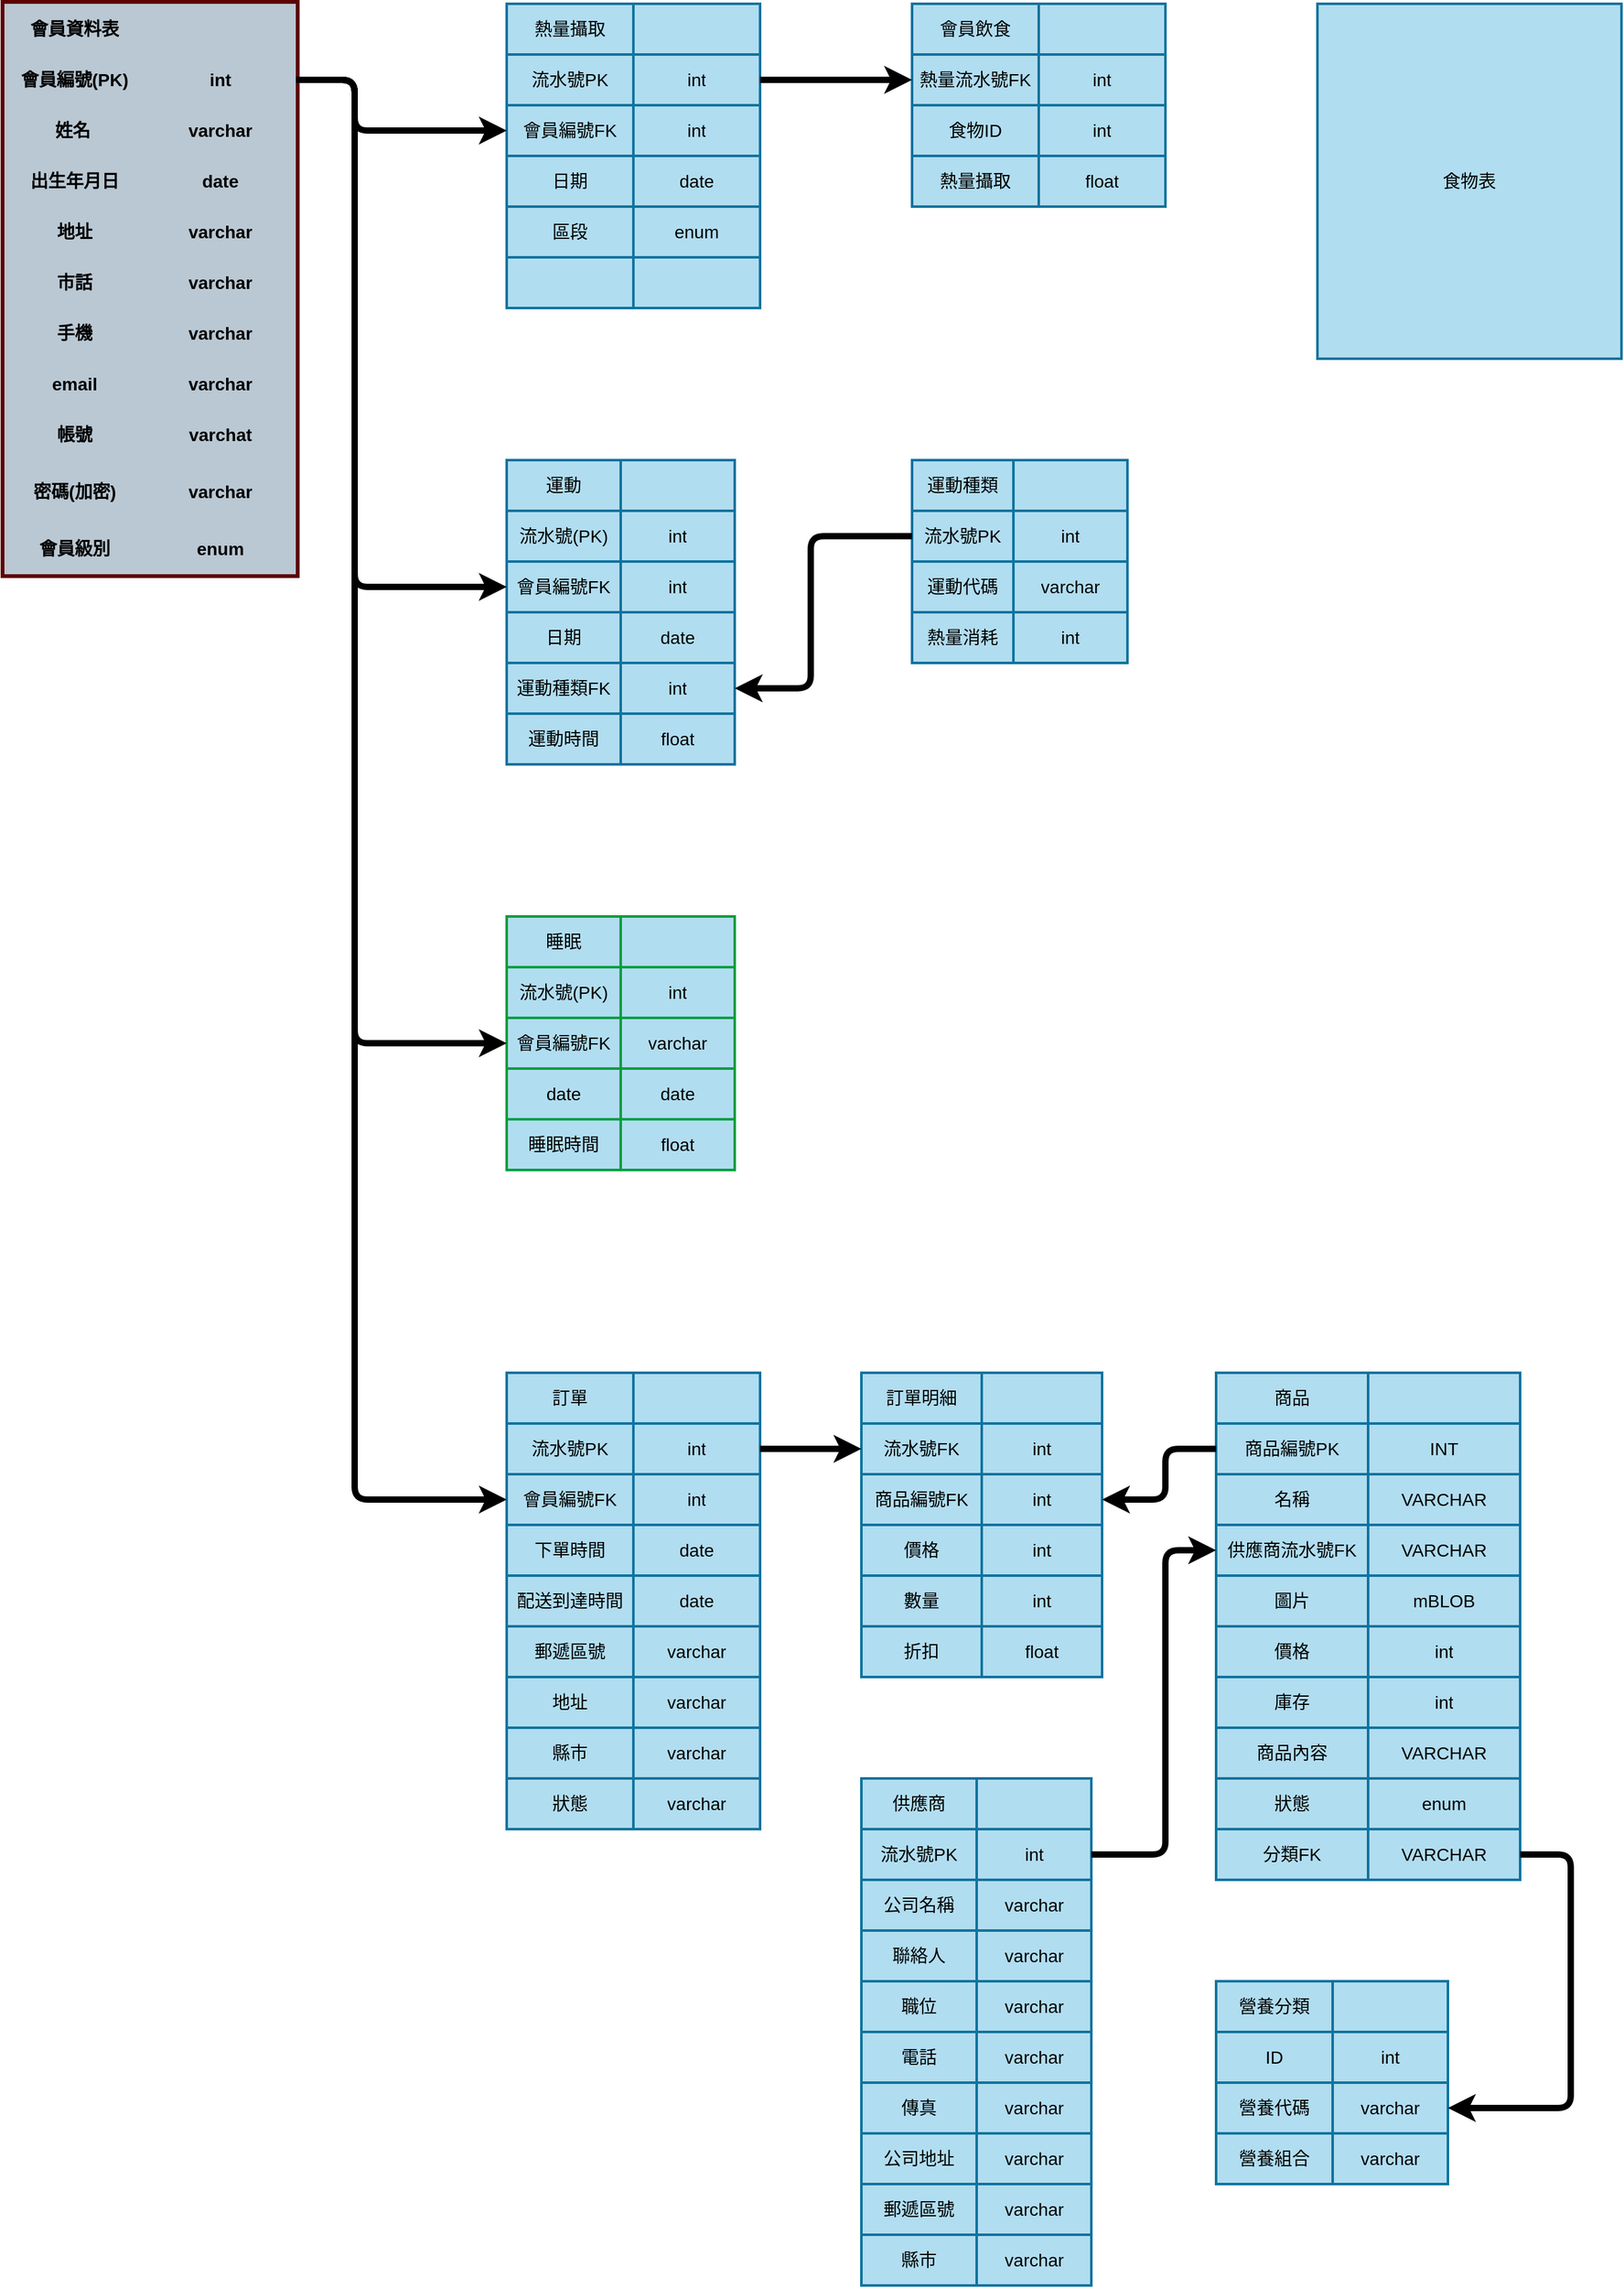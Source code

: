 <mxfile>
    <diagram id="AClnTGB2q1OWa_UrBYoU" name="第1頁">
        <mxGraphModel dx="2783" dy="1794" grid="1" gridSize="10" guides="1" tooltips="1" connect="1" arrows="1" fold="1" page="1" pageScale="1" pageWidth="827" pageHeight="1169" math="0" shadow="0">
            <root>
                <mxCell id="0"/>
                <mxCell id="1" parent="0"/>
                <mxCell id="32" value="" style="shape=table;startSize=0;container=1;collapsible=0;childLayout=tableLayout;fillColor=#bac8d3;strokeColor=#5D0101;perimeterSpacing=0;strokeWidth=6;fontSize=14;fontStyle=1;fontColor=#000000;" parent="1" vertex="1">
                    <mxGeometry x="-1596.5" y="-1080" width="230" height="450" as="geometry"/>
                </mxCell>
                <mxCell id="33" value="" style="shape=partialRectangle;collapsible=0;dropTarget=0;pointerEvents=0;top=0;left=0;bottom=0;right=0;points=[[0,0.5],[1,0.5]];portConstraint=eastwest;fillColor=#bac8d3;strokeColor=#23445d;fontSize=14;fontStyle=1;fontColor=#000000;" parent="32" vertex="1">
                    <mxGeometry width="230" height="40" as="geometry"/>
                </mxCell>
                <mxCell id="34" value="&lt;font style=&quot;font-size: 14px;&quot;&gt;會員資料表&lt;/font&gt;" style="shape=partialRectangle;html=1;whiteSpace=wrap;connectable=0;overflow=hidden;top=0;left=0;bottom=0;right=0;pointerEvents=1;fillColor=#bac8d3;strokeColor=#23445d;fontSize=14;fontStyle=1;fontColor=#000000;" parent="33" vertex="1">
                    <mxGeometry width="110" height="40" as="geometry">
                        <mxRectangle width="110" height="40" as="alternateBounds"/>
                    </mxGeometry>
                </mxCell>
                <mxCell id="35" value="" style="shape=partialRectangle;html=1;whiteSpace=wrap;connectable=0;overflow=hidden;top=0;left=0;bottom=0;right=0;pointerEvents=1;fillColor=#bac8d3;strokeColor=#23445d;fontSize=14;fontStyle=1;fontColor=#000000;" parent="33" vertex="1">
                    <mxGeometry x="110" width="120" height="40" as="geometry">
                        <mxRectangle width="120" height="40" as="alternateBounds"/>
                    </mxGeometry>
                </mxCell>
                <mxCell id="36" value="" style="shape=partialRectangle;collapsible=0;dropTarget=0;pointerEvents=0;top=0;left=0;bottom=0;right=0;points=[[0,0.5],[1,0.5]];portConstraint=eastwest;fillColor=#bac8d3;strokeColor=#23445d;fontSize=14;fontStyle=1;fontColor=#000000;" parent="32" vertex="1">
                    <mxGeometry y="40" width="230" height="40" as="geometry"/>
                </mxCell>
                <mxCell id="37" value="會員編號(PK)" style="shape=partialRectangle;html=1;whiteSpace=wrap;connectable=0;overflow=hidden;top=0;left=0;bottom=0;right=0;pointerEvents=1;fillColor=#bac8d3;strokeColor=#23445d;fontSize=14;fontStyle=1;fontColor=#000000;" parent="36" vertex="1">
                    <mxGeometry width="110" height="40" as="geometry">
                        <mxRectangle width="110" height="40" as="alternateBounds"/>
                    </mxGeometry>
                </mxCell>
                <mxCell id="38" value="int" style="shape=partialRectangle;html=1;whiteSpace=wrap;connectable=0;overflow=hidden;top=0;left=0;bottom=0;right=0;pointerEvents=1;fillColor=#bac8d3;strokeColor=#23445d;fontSize=14;fontStyle=1;fontColor=#000000;" parent="36" vertex="1">
                    <mxGeometry x="110" width="120" height="40" as="geometry">
                        <mxRectangle width="120" height="40" as="alternateBounds"/>
                    </mxGeometry>
                </mxCell>
                <mxCell id="39" value="" style="shape=partialRectangle;collapsible=0;dropTarget=0;pointerEvents=0;top=0;left=0;bottom=0;right=0;points=[[0,0.5],[1,0.5]];portConstraint=eastwest;fillColor=#bac8d3;strokeColor=#23445d;fontSize=14;fontStyle=1;fontColor=#000000;" parent="32" vertex="1">
                    <mxGeometry y="80" width="230" height="40" as="geometry"/>
                </mxCell>
                <mxCell id="40" value="姓名&lt;span style=&quot;white-space: pre&quot;&gt;&#9;&lt;/span&gt;" style="shape=partialRectangle;html=1;whiteSpace=wrap;connectable=0;overflow=hidden;top=0;left=0;bottom=0;right=0;pointerEvents=1;fillColor=#bac8d3;strokeColor=#23445d;fontSize=14;fontStyle=1;fontColor=#000000;" parent="39" vertex="1">
                    <mxGeometry width="110" height="40" as="geometry">
                        <mxRectangle width="110" height="40" as="alternateBounds"/>
                    </mxGeometry>
                </mxCell>
                <mxCell id="41" value="varchar" style="shape=partialRectangle;html=1;whiteSpace=wrap;connectable=0;overflow=hidden;top=0;left=0;bottom=0;right=0;pointerEvents=1;fillColor=#bac8d3;strokeColor=#23445d;fontSize=14;fontStyle=1;fontColor=#000000;" parent="39" vertex="1">
                    <mxGeometry x="110" width="120" height="40" as="geometry">
                        <mxRectangle width="120" height="40" as="alternateBounds"/>
                    </mxGeometry>
                </mxCell>
                <mxCell id="42" value="" style="shape=partialRectangle;collapsible=0;dropTarget=0;pointerEvents=0;top=0;left=0;bottom=0;right=0;points=[[0,0.5],[1,0.5]];portConstraint=eastwest;fillColor=#bac8d3;strokeColor=#23445d;fontSize=14;fontStyle=1;fontColor=#000000;" parent="32" vertex="1">
                    <mxGeometry y="120" width="230" height="40" as="geometry"/>
                </mxCell>
                <mxCell id="43" value="出生年月日" style="shape=partialRectangle;html=1;whiteSpace=wrap;connectable=0;overflow=hidden;top=0;left=0;bottom=0;right=0;pointerEvents=1;fillColor=#bac8d3;strokeColor=#23445d;fontSize=14;fontStyle=1;fontColor=#000000;" parent="42" vertex="1">
                    <mxGeometry width="110" height="40" as="geometry">
                        <mxRectangle width="110" height="40" as="alternateBounds"/>
                    </mxGeometry>
                </mxCell>
                <mxCell id="44" value="date" style="shape=partialRectangle;html=1;whiteSpace=wrap;connectable=0;overflow=hidden;top=0;left=0;bottom=0;right=0;pointerEvents=1;fillColor=#bac8d3;strokeColor=#23445d;fontSize=14;fontStyle=1;fontColor=#000000;" parent="42" vertex="1">
                    <mxGeometry x="110" width="120" height="40" as="geometry">
                        <mxRectangle width="120" height="40" as="alternateBounds"/>
                    </mxGeometry>
                </mxCell>
                <mxCell id="45" value="" style="shape=partialRectangle;collapsible=0;dropTarget=0;pointerEvents=0;top=0;left=0;bottom=0;right=0;points=[[0,0.5],[1,0.5]];portConstraint=eastwest;fillColor=#bac8d3;strokeColor=#23445d;fontSize=14;fontStyle=1;fontColor=#000000;" parent="32" vertex="1">
                    <mxGeometry y="160" width="230" height="40" as="geometry"/>
                </mxCell>
                <mxCell id="46" value="地址" style="shape=partialRectangle;html=1;whiteSpace=wrap;connectable=0;overflow=hidden;top=0;left=0;bottom=0;right=0;pointerEvents=1;fillColor=#bac8d3;strokeColor=#23445d;fontSize=14;fontStyle=1;fontColor=#000000;" parent="45" vertex="1">
                    <mxGeometry width="110" height="40" as="geometry">
                        <mxRectangle width="110" height="40" as="alternateBounds"/>
                    </mxGeometry>
                </mxCell>
                <mxCell id="47" value="varchar" style="shape=partialRectangle;html=1;whiteSpace=wrap;connectable=0;overflow=hidden;top=0;left=0;bottom=0;right=0;pointerEvents=1;fillColor=#bac8d3;strokeColor=#23445d;fontSize=14;fontStyle=1;fontColor=#000000;" parent="45" vertex="1">
                    <mxGeometry x="110" width="120" height="40" as="geometry">
                        <mxRectangle width="120" height="40" as="alternateBounds"/>
                    </mxGeometry>
                </mxCell>
                <mxCell id="48" value="" style="shape=partialRectangle;collapsible=0;dropTarget=0;pointerEvents=0;top=0;left=0;bottom=0;right=0;points=[[0,0.5],[1,0.5]];portConstraint=eastwest;fillColor=#bac8d3;strokeColor=#23445d;fontSize=14;fontStyle=1;fontColor=#000000;" parent="32" vertex="1">
                    <mxGeometry y="200" width="230" height="40" as="geometry"/>
                </mxCell>
                <mxCell id="49" value="市話" style="shape=partialRectangle;html=1;whiteSpace=wrap;connectable=0;overflow=hidden;top=0;left=0;bottom=0;right=0;pointerEvents=1;fillColor=#bac8d3;strokeColor=#23445d;fontSize=14;fontStyle=1;fontColor=#000000;" parent="48" vertex="1">
                    <mxGeometry width="110" height="40" as="geometry">
                        <mxRectangle width="110" height="40" as="alternateBounds"/>
                    </mxGeometry>
                </mxCell>
                <mxCell id="50" value="varchar" style="shape=partialRectangle;html=1;whiteSpace=wrap;connectable=0;overflow=hidden;top=0;left=0;bottom=0;right=0;pointerEvents=1;fillColor=#bac8d3;strokeColor=#23445d;fontSize=14;fontStyle=1;fontColor=#000000;" parent="48" vertex="1">
                    <mxGeometry x="110" width="120" height="40" as="geometry">
                        <mxRectangle width="120" height="40" as="alternateBounds"/>
                    </mxGeometry>
                </mxCell>
                <mxCell id="51" value="" style="shape=partialRectangle;collapsible=0;dropTarget=0;pointerEvents=0;top=0;left=0;bottom=0;right=0;points=[[0,0.5],[1,0.5]];portConstraint=eastwest;fillColor=#bac8d3;strokeColor=#23445d;fontSize=14;fontStyle=1;fontColor=#000000;" parent="32" vertex="1">
                    <mxGeometry y="240" width="230" height="40" as="geometry"/>
                </mxCell>
                <mxCell id="52" value="手機" style="shape=partialRectangle;html=1;whiteSpace=wrap;connectable=0;overflow=hidden;top=0;left=0;bottom=0;right=0;pointerEvents=1;fillColor=#bac8d3;strokeColor=#23445d;fontSize=14;fontStyle=1;fontColor=#000000;" parent="51" vertex="1">
                    <mxGeometry width="110" height="40" as="geometry">
                        <mxRectangle width="110" height="40" as="alternateBounds"/>
                    </mxGeometry>
                </mxCell>
                <mxCell id="53" value="varchar" style="shape=partialRectangle;html=1;whiteSpace=wrap;connectable=0;overflow=hidden;top=0;left=0;bottom=0;right=0;pointerEvents=1;fillColor=#bac8d3;strokeColor=#23445d;fontSize=14;fontStyle=1;fontColor=#000000;" parent="51" vertex="1">
                    <mxGeometry x="110" width="120" height="40" as="geometry">
                        <mxRectangle width="120" height="40" as="alternateBounds"/>
                    </mxGeometry>
                </mxCell>
                <mxCell id="54" value="" style="shape=partialRectangle;collapsible=0;dropTarget=0;pointerEvents=0;top=0;left=0;bottom=0;right=0;points=[[0,0.5],[1,0.5]];portConstraint=eastwest;fillColor=#bac8d3;strokeColor=#23445d;fontSize=14;fontStyle=1;fontColor=#000000;" parent="32" vertex="1">
                    <mxGeometry y="280" width="230" height="40" as="geometry"/>
                </mxCell>
                <mxCell id="55" value="email" style="shape=partialRectangle;html=1;whiteSpace=wrap;connectable=0;overflow=hidden;top=0;left=0;bottom=0;right=0;pointerEvents=1;fillColor=#bac8d3;strokeColor=#23445d;fontSize=14;fontStyle=1;fontColor=#000000;" parent="54" vertex="1">
                    <mxGeometry width="110" height="40" as="geometry">
                        <mxRectangle width="110" height="40" as="alternateBounds"/>
                    </mxGeometry>
                </mxCell>
                <mxCell id="56" value="varchar" style="shape=partialRectangle;html=1;whiteSpace=wrap;connectable=0;overflow=hidden;top=0;left=0;bottom=0;right=0;pointerEvents=1;fillColor=#bac8d3;strokeColor=#23445d;fontSize=14;fontStyle=1;fontColor=#000000;" parent="54" vertex="1">
                    <mxGeometry x="110" width="120" height="40" as="geometry">
                        <mxRectangle width="120" height="40" as="alternateBounds"/>
                    </mxGeometry>
                </mxCell>
                <mxCell id="57" value="" style="shape=partialRectangle;collapsible=0;dropTarget=0;pointerEvents=0;top=0;left=0;bottom=0;right=0;points=[[0,0.5],[1,0.5]];portConstraint=eastwest;fillColor=#bac8d3;strokeColor=#23445d;fontSize=14;fontStyle=1;fontColor=#000000;" parent="32" vertex="1">
                    <mxGeometry y="320" width="230" height="40" as="geometry"/>
                </mxCell>
                <mxCell id="58" value="帳號" style="shape=partialRectangle;html=1;whiteSpace=wrap;connectable=0;overflow=hidden;top=0;left=0;bottom=0;right=0;pointerEvents=1;fillColor=#bac8d3;strokeColor=#23445d;fontSize=14;fontStyle=1;fontColor=#000000;" parent="57" vertex="1">
                    <mxGeometry width="110" height="40" as="geometry">
                        <mxRectangle width="110" height="40" as="alternateBounds"/>
                    </mxGeometry>
                </mxCell>
                <mxCell id="59" value="varchat" style="shape=partialRectangle;html=1;whiteSpace=wrap;connectable=0;overflow=hidden;top=0;left=0;bottom=0;right=0;pointerEvents=1;fillColor=#bac8d3;strokeColor=#23445d;fontSize=14;fontStyle=1;fontColor=#000000;" parent="57" vertex="1">
                    <mxGeometry x="110" width="120" height="40" as="geometry">
                        <mxRectangle width="120" height="40" as="alternateBounds"/>
                    </mxGeometry>
                </mxCell>
                <mxCell id="60" value="" style="shape=partialRectangle;collapsible=0;dropTarget=0;pointerEvents=0;top=0;left=0;bottom=0;right=0;points=[[0,0.5],[1,0.5]];portConstraint=eastwest;fillColor=#bac8d3;strokeColor=#23445d;fontSize=14;fontStyle=1;fontColor=#000000;" parent="32" vertex="1">
                    <mxGeometry y="360" width="230" height="50" as="geometry"/>
                </mxCell>
                <mxCell id="61" value="密碼(加密)" style="shape=partialRectangle;html=1;whiteSpace=wrap;connectable=0;overflow=hidden;top=0;left=0;bottom=0;right=0;pointerEvents=1;fillColor=#bac8d3;strokeColor=#23445d;fontSize=14;fontStyle=1;fontColor=#000000;" parent="60" vertex="1">
                    <mxGeometry width="110" height="50" as="geometry">
                        <mxRectangle width="110" height="50" as="alternateBounds"/>
                    </mxGeometry>
                </mxCell>
                <mxCell id="62" value="varchar" style="shape=partialRectangle;html=1;whiteSpace=wrap;connectable=0;overflow=hidden;top=0;left=0;bottom=0;right=0;pointerEvents=1;fillColor=#bac8d3;strokeColor=#23445d;fontSize=14;fontStyle=1;fontColor=#000000;" parent="60" vertex="1">
                    <mxGeometry x="110" width="120" height="50" as="geometry">
                        <mxRectangle width="120" height="50" as="alternateBounds"/>
                    </mxGeometry>
                </mxCell>
                <mxCell id="63" value="" style="shape=partialRectangle;collapsible=0;dropTarget=0;pointerEvents=0;top=0;left=0;bottom=0;right=0;points=[[0,0.5],[1,0.5]];portConstraint=eastwest;fillColor=#bac8d3;strokeColor=#23445d;fontSize=14;fontStyle=1;fontColor=#000000;" parent="32" vertex="1">
                    <mxGeometry y="410" width="230" height="40" as="geometry"/>
                </mxCell>
                <mxCell id="64" value="會員級別" style="shape=partialRectangle;html=1;whiteSpace=wrap;connectable=0;overflow=hidden;top=0;left=0;bottom=0;right=0;pointerEvents=1;fillColor=#bac8d3;strokeColor=#23445d;fontSize=14;fontStyle=1;fontColor=#000000;" parent="63" vertex="1">
                    <mxGeometry width="110" height="40" as="geometry">
                        <mxRectangle width="110" height="40" as="alternateBounds"/>
                    </mxGeometry>
                </mxCell>
                <mxCell id="65" value="enum" style="shape=partialRectangle;html=1;whiteSpace=wrap;connectable=0;overflow=hidden;top=0;left=0;bottom=0;right=0;pointerEvents=1;fillColor=#bac8d3;strokeColor=#23445d;fontSize=14;fontStyle=1;fontColor=#000000;" parent="63" vertex="1">
                    <mxGeometry x="110" width="120" height="40" as="geometry">
                        <mxRectangle width="120" height="40" as="alternateBounds"/>
                    </mxGeometry>
                </mxCell>
                <mxCell id="103" value="" style="shape=table;startSize=0;container=1;collapsible=0;childLayout=tableLayout;fontSize=14;strokeColor=#009E3F;strokeWidth=2;fillColor=#b1ddf0;" parent="1" vertex="1">
                    <mxGeometry x="-1200" y="-360" width="180" height="200" as="geometry"/>
                </mxCell>
                <mxCell id="104" value="" style="shape=partialRectangle;collapsible=0;dropTarget=0;pointerEvents=0;fillColor=none;top=0;left=0;bottom=0;right=0;points=[[0,0.5],[1,0.5]];portConstraint=eastwest;fontSize=14;fontColor=#000000;strokeColor=#5D0101;strokeWidth=6;" parent="103" vertex="1">
                    <mxGeometry width="180" height="40" as="geometry"/>
                </mxCell>
                <mxCell id="105" value="睡眠" style="shape=partialRectangle;html=1;whiteSpace=wrap;connectable=0;overflow=hidden;fillColor=none;top=0;left=0;bottom=0;right=0;pointerEvents=1;fontSize=14;fontColor=#000000;strokeColor=#5D0101;strokeWidth=6;" parent="104" vertex="1">
                    <mxGeometry width="90" height="40" as="geometry">
                        <mxRectangle width="90" height="40" as="alternateBounds"/>
                    </mxGeometry>
                </mxCell>
                <mxCell id="106" value="" style="shape=partialRectangle;html=1;whiteSpace=wrap;connectable=0;overflow=hidden;fillColor=none;top=0;left=0;bottom=0;right=0;pointerEvents=1;fontSize=14;fontColor=#000000;strokeColor=#5D0101;strokeWidth=6;" parent="104" vertex="1">
                    <mxGeometry x="90" width="90" height="40" as="geometry">
                        <mxRectangle width="90" height="40" as="alternateBounds"/>
                    </mxGeometry>
                </mxCell>
                <mxCell id="107" value="" style="shape=partialRectangle;collapsible=0;dropTarget=0;pointerEvents=0;fillColor=none;top=0;left=0;bottom=0;right=0;points=[[0,0.5],[1,0.5]];portConstraint=eastwest;fontSize=14;fontColor=#000000;strokeColor=#5D0101;strokeWidth=6;" parent="103" vertex="1">
                    <mxGeometry y="40" width="180" height="40" as="geometry"/>
                </mxCell>
                <mxCell id="108" value="流水號(PK)" style="shape=partialRectangle;html=1;whiteSpace=wrap;connectable=0;overflow=hidden;fillColor=none;top=0;left=0;bottom=0;right=0;pointerEvents=1;fontSize=14;fontColor=#000000;strokeColor=#5D0101;strokeWidth=6;" parent="107" vertex="1">
                    <mxGeometry width="90" height="40" as="geometry">
                        <mxRectangle width="90" height="40" as="alternateBounds"/>
                    </mxGeometry>
                </mxCell>
                <mxCell id="109" value="int" style="shape=partialRectangle;html=1;whiteSpace=wrap;connectable=0;overflow=hidden;fillColor=none;top=0;left=0;bottom=0;right=0;pointerEvents=1;fontSize=14;fontColor=#000000;strokeColor=#5D0101;strokeWidth=6;" parent="107" vertex="1">
                    <mxGeometry x="90" width="90" height="40" as="geometry">
                        <mxRectangle width="90" height="40" as="alternateBounds"/>
                    </mxGeometry>
                </mxCell>
                <mxCell id="110" value="" style="shape=partialRectangle;collapsible=0;dropTarget=0;pointerEvents=0;fillColor=none;top=0;left=0;bottom=0;right=0;points=[[0,0.5],[1,0.5]];portConstraint=eastwest;fontSize=14;fontColor=#000000;strokeColor=#5D0101;strokeWidth=6;" parent="103" vertex="1">
                    <mxGeometry y="80" width="180" height="40" as="geometry"/>
                </mxCell>
                <mxCell id="111" value="會員編號FK" style="shape=partialRectangle;html=1;whiteSpace=wrap;connectable=0;overflow=hidden;fillColor=none;top=0;left=0;bottom=0;right=0;pointerEvents=1;fontSize=14;fontColor=#000000;strokeColor=#5D0101;strokeWidth=6;" parent="110" vertex="1">
                    <mxGeometry width="90" height="40" as="geometry">
                        <mxRectangle width="90" height="40" as="alternateBounds"/>
                    </mxGeometry>
                </mxCell>
                <mxCell id="112" value="varchar" style="shape=partialRectangle;html=1;whiteSpace=wrap;connectable=0;overflow=hidden;fillColor=none;top=0;left=0;bottom=0;right=0;pointerEvents=1;fontSize=14;fontColor=#000000;strokeColor=#5D0101;strokeWidth=6;" parent="110" vertex="1">
                    <mxGeometry x="90" width="90" height="40" as="geometry">
                        <mxRectangle width="90" height="40" as="alternateBounds"/>
                    </mxGeometry>
                </mxCell>
                <mxCell id="113" value="" style="shape=partialRectangle;collapsible=0;dropTarget=0;pointerEvents=0;fillColor=none;top=0;left=0;bottom=0;right=0;points=[[0,0.5],[1,0.5]];portConstraint=eastwest;fontSize=14;fontColor=#000000;strokeColor=#5D0101;strokeWidth=6;" parent="103" vertex="1">
                    <mxGeometry y="120" width="180" height="40" as="geometry"/>
                </mxCell>
                <mxCell id="114" value="date" style="shape=partialRectangle;html=1;whiteSpace=wrap;connectable=0;overflow=hidden;fillColor=none;top=0;left=0;bottom=0;right=0;pointerEvents=1;fontSize=14;fontColor=#000000;strokeColor=#5D0101;strokeWidth=6;" parent="113" vertex="1">
                    <mxGeometry width="90" height="40" as="geometry">
                        <mxRectangle width="90" height="40" as="alternateBounds"/>
                    </mxGeometry>
                </mxCell>
                <mxCell id="115" value="date" style="shape=partialRectangle;html=1;whiteSpace=wrap;connectable=0;overflow=hidden;fillColor=none;top=0;left=0;bottom=0;right=0;pointerEvents=1;fontSize=14;fontColor=#000000;strokeColor=#5D0101;strokeWidth=6;" parent="113" vertex="1">
                    <mxGeometry x="90" width="90" height="40" as="geometry">
                        <mxRectangle width="90" height="40" as="alternateBounds"/>
                    </mxGeometry>
                </mxCell>
                <mxCell id="116" value="" style="shape=partialRectangle;collapsible=0;dropTarget=0;pointerEvents=0;fillColor=none;top=0;left=0;bottom=0;right=0;points=[[0,0.5],[1,0.5]];portConstraint=eastwest;fontSize=14;fontColor=#000000;strokeColor=#5D0101;strokeWidth=6;" parent="103" vertex="1">
                    <mxGeometry y="160" width="180" height="40" as="geometry"/>
                </mxCell>
                <mxCell id="117" value="睡眠時間" style="shape=partialRectangle;html=1;whiteSpace=wrap;connectable=0;overflow=hidden;fillColor=none;top=0;left=0;bottom=0;right=0;pointerEvents=1;fontSize=14;fontColor=#000000;strokeColor=#5D0101;strokeWidth=6;" parent="116" vertex="1">
                    <mxGeometry width="90" height="40" as="geometry">
                        <mxRectangle width="90" height="40" as="alternateBounds"/>
                    </mxGeometry>
                </mxCell>
                <mxCell id="118" value="float" style="shape=partialRectangle;html=1;whiteSpace=wrap;connectable=0;overflow=hidden;fillColor=none;top=0;left=0;bottom=0;right=0;pointerEvents=1;fontSize=14;fontColor=#000000;strokeColor=#5D0101;strokeWidth=6;" parent="116" vertex="1">
                    <mxGeometry x="90" width="90" height="40" as="geometry">
                        <mxRectangle width="90" height="40" as="alternateBounds"/>
                    </mxGeometry>
                </mxCell>
                <mxCell id="119" value="" style="shape=table;startSize=0;container=1;collapsible=0;childLayout=tableLayout;fontSize=14;strokeColor=#10739e;strokeWidth=2;fillColor=#b1ddf0;" parent="1" vertex="1">
                    <mxGeometry x="-1200" y="-720" width="180" height="240" as="geometry"/>
                </mxCell>
                <mxCell id="120" value="" style="shape=partialRectangle;collapsible=0;dropTarget=0;pointerEvents=0;fillColor=none;top=0;left=0;bottom=0;right=0;points=[[0,0.5],[1,0.5]];portConstraint=eastwest;fontSize=14;fontColor=#000000;strokeColor=#009E3F;strokeWidth=2;" parent="119" vertex="1">
                    <mxGeometry width="180" height="40" as="geometry"/>
                </mxCell>
                <mxCell id="121" value="運動" style="shape=partialRectangle;html=1;whiteSpace=wrap;connectable=0;overflow=hidden;fillColor=none;top=0;left=0;bottom=0;right=0;pointerEvents=1;fontSize=14;fontColor=#000000;strokeColor=#009E3F;strokeWidth=2;" parent="120" vertex="1">
                    <mxGeometry width="90" height="40" as="geometry">
                        <mxRectangle width="90" height="40" as="alternateBounds"/>
                    </mxGeometry>
                </mxCell>
                <mxCell id="122" value="" style="shape=partialRectangle;html=1;whiteSpace=wrap;connectable=0;overflow=hidden;fillColor=none;top=0;left=0;bottom=0;right=0;pointerEvents=1;fontSize=14;fontColor=#000000;strokeColor=#009E3F;strokeWidth=2;" parent="120" vertex="1">
                    <mxGeometry x="90" width="90" height="40" as="geometry">
                        <mxRectangle width="90" height="40" as="alternateBounds"/>
                    </mxGeometry>
                </mxCell>
                <mxCell id="123" value="" style="shape=partialRectangle;collapsible=0;dropTarget=0;pointerEvents=0;fillColor=none;top=0;left=0;bottom=0;right=0;points=[[0,0.5],[1,0.5]];portConstraint=eastwest;fontSize=14;fontColor=#000000;strokeColor=#009E3F;strokeWidth=2;" parent="119" vertex="1">
                    <mxGeometry y="40" width="180" height="40" as="geometry"/>
                </mxCell>
                <mxCell id="124" value="流水號(PK)" style="shape=partialRectangle;html=1;whiteSpace=wrap;connectable=0;overflow=hidden;fillColor=none;top=0;left=0;bottom=0;right=0;pointerEvents=1;fontSize=14;fontColor=#000000;strokeColor=#009E3F;strokeWidth=2;" parent="123" vertex="1">
                    <mxGeometry width="90" height="40" as="geometry">
                        <mxRectangle width="90" height="40" as="alternateBounds"/>
                    </mxGeometry>
                </mxCell>
                <mxCell id="125" value="int" style="shape=partialRectangle;html=1;whiteSpace=wrap;connectable=0;overflow=hidden;fillColor=none;top=0;left=0;bottom=0;right=0;pointerEvents=1;fontSize=14;fontColor=#000000;strokeColor=#009E3F;strokeWidth=2;" parent="123" vertex="1">
                    <mxGeometry x="90" width="90" height="40" as="geometry">
                        <mxRectangle width="90" height="40" as="alternateBounds"/>
                    </mxGeometry>
                </mxCell>
                <mxCell id="126" value="" style="shape=partialRectangle;collapsible=0;dropTarget=0;pointerEvents=0;fillColor=none;top=0;left=0;bottom=0;right=0;points=[[0,0.5],[1,0.5]];portConstraint=eastwest;fontSize=14;fontColor=#000000;strokeColor=#009E3F;strokeWidth=2;" parent="119" vertex="1">
                    <mxGeometry y="80" width="180" height="40" as="geometry"/>
                </mxCell>
                <mxCell id="127" value="會員編號FK" style="shape=partialRectangle;html=1;whiteSpace=wrap;connectable=0;overflow=hidden;fillColor=none;top=0;left=0;bottom=0;right=0;pointerEvents=1;fontSize=14;fontColor=#000000;strokeColor=#009E3F;strokeWidth=2;" parent="126" vertex="1">
                    <mxGeometry width="90" height="40" as="geometry">
                        <mxRectangle width="90" height="40" as="alternateBounds"/>
                    </mxGeometry>
                </mxCell>
                <mxCell id="128" value="int" style="shape=partialRectangle;html=1;whiteSpace=wrap;connectable=0;overflow=hidden;fillColor=none;top=0;left=0;bottom=0;right=0;pointerEvents=1;fontSize=14;fontColor=#000000;strokeColor=#009E3F;strokeWidth=2;" parent="126" vertex="1">
                    <mxGeometry x="90" width="90" height="40" as="geometry">
                        <mxRectangle width="90" height="40" as="alternateBounds"/>
                    </mxGeometry>
                </mxCell>
                <mxCell id="129" value="" style="shape=partialRectangle;collapsible=0;dropTarget=0;pointerEvents=0;fillColor=none;top=0;left=0;bottom=0;right=0;points=[[0,0.5],[1,0.5]];portConstraint=eastwest;fontSize=14;fontColor=#000000;strokeColor=#009E3F;strokeWidth=2;" parent="119" vertex="1">
                    <mxGeometry y="120" width="180" height="40" as="geometry"/>
                </mxCell>
                <mxCell id="130" value="日期" style="shape=partialRectangle;html=1;whiteSpace=wrap;connectable=0;overflow=hidden;fillColor=none;top=0;left=0;bottom=0;right=0;pointerEvents=1;fontSize=14;fontColor=#000000;strokeColor=#009E3F;strokeWidth=2;" parent="129" vertex="1">
                    <mxGeometry width="90" height="40" as="geometry">
                        <mxRectangle width="90" height="40" as="alternateBounds"/>
                    </mxGeometry>
                </mxCell>
                <mxCell id="131" value="date" style="shape=partialRectangle;html=1;whiteSpace=wrap;connectable=0;overflow=hidden;fillColor=none;top=0;left=0;bottom=0;right=0;pointerEvents=1;fontSize=14;fontColor=#000000;strokeColor=#009E3F;strokeWidth=2;" parent="129" vertex="1">
                    <mxGeometry x="90" width="90" height="40" as="geometry">
                        <mxRectangle width="90" height="40" as="alternateBounds"/>
                    </mxGeometry>
                </mxCell>
                <mxCell id="132" value="" style="shape=partialRectangle;collapsible=0;dropTarget=0;pointerEvents=0;fillColor=none;top=0;left=0;bottom=0;right=0;points=[[0,0.5],[1,0.5]];portConstraint=eastwest;fontSize=14;fontColor=#000000;strokeColor=#009E3F;strokeWidth=2;" parent="119" vertex="1">
                    <mxGeometry y="160" width="180" height="40" as="geometry"/>
                </mxCell>
                <mxCell id="133" value="運動種類FK" style="shape=partialRectangle;html=1;whiteSpace=wrap;connectable=0;overflow=hidden;fillColor=none;top=0;left=0;bottom=0;right=0;pointerEvents=1;fontSize=14;fontColor=#000000;strokeColor=#009E3F;strokeWidth=2;" parent="132" vertex="1">
                    <mxGeometry width="90" height="40" as="geometry">
                        <mxRectangle width="90" height="40" as="alternateBounds"/>
                    </mxGeometry>
                </mxCell>
                <mxCell id="134" value="int" style="shape=partialRectangle;html=1;whiteSpace=wrap;connectable=0;overflow=hidden;fillColor=none;top=0;left=0;bottom=0;right=0;pointerEvents=1;fontSize=14;fontColor=#000000;strokeColor=#009E3F;strokeWidth=2;" parent="132" vertex="1">
                    <mxGeometry x="90" width="90" height="40" as="geometry">
                        <mxRectangle width="90" height="40" as="alternateBounds"/>
                    </mxGeometry>
                </mxCell>
                <mxCell id="135" value="" style="shape=partialRectangle;collapsible=0;dropTarget=0;pointerEvents=0;fillColor=none;top=0;left=0;bottom=0;right=0;points=[[0,0.5],[1,0.5]];portConstraint=eastwest;fontSize=14;fontColor=#000000;strokeColor=#009E3F;strokeWidth=2;" parent="119" vertex="1">
                    <mxGeometry y="200" width="180" height="40" as="geometry"/>
                </mxCell>
                <mxCell id="136" value="運動時間" style="shape=partialRectangle;html=1;whiteSpace=wrap;connectable=0;overflow=hidden;fillColor=none;top=0;left=0;bottom=0;right=0;pointerEvents=1;fontSize=14;fontColor=#000000;strokeColor=#009E3F;strokeWidth=2;" parent="135" vertex="1">
                    <mxGeometry width="90" height="40" as="geometry">
                        <mxRectangle width="90" height="40" as="alternateBounds"/>
                    </mxGeometry>
                </mxCell>
                <mxCell id="137" value="float" style="shape=partialRectangle;html=1;whiteSpace=wrap;connectable=0;overflow=hidden;fillColor=none;top=0;left=0;bottom=0;right=0;pointerEvents=1;fontSize=14;fontColor=#000000;strokeColor=#009E3F;strokeWidth=2;" parent="135" vertex="1">
                    <mxGeometry x="90" width="90" height="40" as="geometry">
                        <mxRectangle width="90" height="40" as="alternateBounds"/>
                    </mxGeometry>
                </mxCell>
                <mxCell id="141" value="" style="shape=table;startSize=0;container=1;collapsible=0;childLayout=tableLayout;fontSize=14;strokeColor=#10739e;strokeWidth=2;fillColor=#b1ddf0;" parent="1" vertex="1">
                    <mxGeometry x="-880" y="-720" width="170" height="160" as="geometry"/>
                </mxCell>
                <mxCell id="142" value="" style="shape=partialRectangle;collapsible=0;dropTarget=0;pointerEvents=0;fillColor=none;top=0;left=0;bottom=0;right=0;points=[[0,0.5],[1,0.5]];portConstraint=eastwest;fontSize=14;fontColor=#000000;strokeColor=#009E3F;strokeWidth=2;" parent="141" vertex="1">
                    <mxGeometry width="170" height="40" as="geometry"/>
                </mxCell>
                <mxCell id="143" value="運動種類" style="shape=partialRectangle;html=1;whiteSpace=wrap;connectable=0;overflow=hidden;fillColor=none;top=0;left=0;bottom=0;right=0;pointerEvents=1;fontSize=14;fontColor=#000000;strokeColor=#009E3F;strokeWidth=2;" parent="142" vertex="1">
                    <mxGeometry width="80" height="40" as="geometry">
                        <mxRectangle width="80" height="40" as="alternateBounds"/>
                    </mxGeometry>
                </mxCell>
                <mxCell id="144" value="" style="shape=partialRectangle;html=1;whiteSpace=wrap;connectable=0;overflow=hidden;fillColor=none;top=0;left=0;bottom=0;right=0;pointerEvents=1;fontSize=14;fontColor=#000000;strokeColor=#009E3F;strokeWidth=2;" parent="142" vertex="1">
                    <mxGeometry x="80" width="90" height="40" as="geometry">
                        <mxRectangle width="90" height="40" as="alternateBounds"/>
                    </mxGeometry>
                </mxCell>
                <mxCell id="145" value="" style="shape=partialRectangle;collapsible=0;dropTarget=0;pointerEvents=0;fillColor=none;top=0;left=0;bottom=0;right=0;points=[[0,0.5],[1,0.5]];portConstraint=eastwest;fontSize=14;fontColor=#000000;strokeColor=#009E3F;strokeWidth=2;" parent="141" vertex="1">
                    <mxGeometry y="40" width="170" height="40" as="geometry"/>
                </mxCell>
                <mxCell id="146" value="流水號PK" style="shape=partialRectangle;html=1;whiteSpace=wrap;connectable=0;overflow=hidden;fillColor=none;top=0;left=0;bottom=0;right=0;pointerEvents=1;fontSize=14;fontColor=#000000;strokeColor=#009E3F;strokeWidth=2;" parent="145" vertex="1">
                    <mxGeometry width="80" height="40" as="geometry">
                        <mxRectangle width="80" height="40" as="alternateBounds"/>
                    </mxGeometry>
                </mxCell>
                <mxCell id="147" value="int" style="shape=partialRectangle;html=1;whiteSpace=wrap;connectable=0;overflow=hidden;fillColor=none;top=0;left=0;bottom=0;right=0;pointerEvents=1;fontSize=14;fontColor=#000000;strokeColor=#009E3F;strokeWidth=2;" parent="145" vertex="1">
                    <mxGeometry x="80" width="90" height="40" as="geometry">
                        <mxRectangle width="90" height="40" as="alternateBounds"/>
                    </mxGeometry>
                </mxCell>
                <mxCell id="148" value="" style="shape=partialRectangle;collapsible=0;dropTarget=0;pointerEvents=0;fillColor=none;top=0;left=0;bottom=0;right=0;points=[[0,0.5],[1,0.5]];portConstraint=eastwest;fontSize=14;fontColor=#000000;strokeColor=#009E3F;strokeWidth=2;" parent="141" vertex="1">
                    <mxGeometry y="80" width="170" height="40" as="geometry"/>
                </mxCell>
                <mxCell id="149" value="運動代碼" style="shape=partialRectangle;html=1;whiteSpace=wrap;connectable=0;overflow=hidden;fillColor=none;top=0;left=0;bottom=0;right=0;pointerEvents=1;fontSize=14;fontColor=#000000;strokeColor=#009E3F;strokeWidth=2;" parent="148" vertex="1">
                    <mxGeometry width="80" height="40" as="geometry">
                        <mxRectangle width="80" height="40" as="alternateBounds"/>
                    </mxGeometry>
                </mxCell>
                <mxCell id="150" value="varchar" style="shape=partialRectangle;html=1;whiteSpace=wrap;connectable=0;overflow=hidden;fillColor=none;top=0;left=0;bottom=0;right=0;pointerEvents=1;fontSize=14;fontColor=#000000;strokeColor=#009E3F;strokeWidth=2;" parent="148" vertex="1">
                    <mxGeometry x="80" width="90" height="40" as="geometry">
                        <mxRectangle width="90" height="40" as="alternateBounds"/>
                    </mxGeometry>
                </mxCell>
                <mxCell id="151" value="" style="shape=partialRectangle;collapsible=0;dropTarget=0;pointerEvents=0;fillColor=none;top=0;left=0;bottom=0;right=0;points=[[0,0.5],[1,0.5]];portConstraint=eastwest;fontSize=14;fontColor=#000000;strokeColor=#009E3F;strokeWidth=2;" parent="141" vertex="1">
                    <mxGeometry y="120" width="170" height="40" as="geometry"/>
                </mxCell>
                <mxCell id="152" value="熱量消耗" style="shape=partialRectangle;html=1;whiteSpace=wrap;connectable=0;overflow=hidden;fillColor=none;top=0;left=0;bottom=0;right=0;pointerEvents=1;fontSize=14;fontColor=#000000;strokeColor=#009E3F;strokeWidth=2;" parent="151" vertex="1">
                    <mxGeometry width="80" height="40" as="geometry">
                        <mxRectangle width="80" height="40" as="alternateBounds"/>
                    </mxGeometry>
                </mxCell>
                <mxCell id="153" value="int" style="shape=partialRectangle;html=1;whiteSpace=wrap;connectable=0;overflow=hidden;fillColor=none;top=0;left=0;bottom=0;right=0;pointerEvents=1;fontSize=14;fontColor=#000000;strokeColor=#009E3F;strokeWidth=2;" parent="151" vertex="1">
                    <mxGeometry x="80" width="90" height="40" as="geometry">
                        <mxRectangle width="90" height="40" as="alternateBounds"/>
                    </mxGeometry>
                </mxCell>
                <mxCell id="158" value="" style="shape=table;startSize=0;container=1;collapsible=0;childLayout=tableLayout;fontSize=14;strokeColor=#10739e;strokeWidth=2;fillColor=#b1ddf0;" parent="1" vertex="1">
                    <mxGeometry x="-1200" y="-1080" width="200" height="240" as="geometry"/>
                </mxCell>
                <mxCell id="159" value="" style="shape=partialRectangle;collapsible=0;dropTarget=0;pointerEvents=0;fillColor=none;top=0;left=0;bottom=0;right=0;points=[[0,0.5],[1,0.5]];portConstraint=eastwest;fontSize=14;fontColor=#000000;strokeColor=#009E3F;strokeWidth=2;" parent="158" vertex="1">
                    <mxGeometry width="200" height="40" as="geometry"/>
                </mxCell>
                <mxCell id="160" value="熱量攝取" style="shape=partialRectangle;html=1;whiteSpace=wrap;connectable=0;overflow=hidden;fillColor=none;top=0;left=0;bottom=0;right=0;pointerEvents=1;fontSize=14;fontColor=#000000;strokeColor=#009E3F;strokeWidth=2;" parent="159" vertex="1">
                    <mxGeometry width="100" height="40" as="geometry">
                        <mxRectangle width="100" height="40" as="alternateBounds"/>
                    </mxGeometry>
                </mxCell>
                <mxCell id="161" value="" style="shape=partialRectangle;html=1;whiteSpace=wrap;connectable=0;overflow=hidden;fillColor=none;top=0;left=0;bottom=0;right=0;pointerEvents=1;fontSize=14;fontColor=#000000;strokeColor=#009E3F;strokeWidth=2;" parent="159" vertex="1">
                    <mxGeometry x="100" width="100" height="40" as="geometry">
                        <mxRectangle width="100" height="40" as="alternateBounds"/>
                    </mxGeometry>
                </mxCell>
                <mxCell id="162" value="" style="shape=partialRectangle;collapsible=0;dropTarget=0;pointerEvents=0;fillColor=none;top=0;left=0;bottom=0;right=0;points=[[0,0.5],[1,0.5]];portConstraint=eastwest;fontSize=14;fontColor=#000000;strokeColor=#009E3F;strokeWidth=2;" parent="158" vertex="1">
                    <mxGeometry y="40" width="200" height="40" as="geometry"/>
                </mxCell>
                <mxCell id="163" value="流水號PK" style="shape=partialRectangle;html=1;whiteSpace=wrap;connectable=0;overflow=hidden;fillColor=none;top=0;left=0;bottom=0;right=0;pointerEvents=1;fontSize=14;fontColor=#000000;strokeColor=#009E3F;strokeWidth=2;" parent="162" vertex="1">
                    <mxGeometry width="100" height="40" as="geometry">
                        <mxRectangle width="100" height="40" as="alternateBounds"/>
                    </mxGeometry>
                </mxCell>
                <mxCell id="164" value="int" style="shape=partialRectangle;html=1;whiteSpace=wrap;connectable=0;overflow=hidden;fillColor=none;top=0;left=0;bottom=0;right=0;pointerEvents=1;fontSize=14;fontColor=#000000;strokeColor=#009E3F;strokeWidth=2;" parent="162" vertex="1">
                    <mxGeometry x="100" width="100" height="40" as="geometry">
                        <mxRectangle width="100" height="40" as="alternateBounds"/>
                    </mxGeometry>
                </mxCell>
                <mxCell id="165" value="" style="shape=partialRectangle;collapsible=0;dropTarget=0;pointerEvents=0;fillColor=none;top=0;left=0;bottom=0;right=0;points=[[0,0.5],[1,0.5]];portConstraint=eastwest;fontSize=14;fontColor=#000000;strokeColor=#009E3F;strokeWidth=2;" parent="158" vertex="1">
                    <mxGeometry y="80" width="200" height="40" as="geometry"/>
                </mxCell>
                <mxCell id="166" value="會員編號FK" style="shape=partialRectangle;html=1;whiteSpace=wrap;connectable=0;overflow=hidden;fillColor=none;top=0;left=0;bottom=0;right=0;pointerEvents=1;fontSize=14;fontColor=#000000;strokeColor=#009E3F;strokeWidth=2;" parent="165" vertex="1">
                    <mxGeometry width="100" height="40" as="geometry">
                        <mxRectangle width="100" height="40" as="alternateBounds"/>
                    </mxGeometry>
                </mxCell>
                <mxCell id="167" value="int" style="shape=partialRectangle;html=1;whiteSpace=wrap;connectable=0;overflow=hidden;fillColor=none;top=0;left=0;bottom=0;right=0;pointerEvents=1;fontSize=14;fontColor=#000000;strokeColor=#009E3F;strokeWidth=2;" parent="165" vertex="1">
                    <mxGeometry x="100" width="100" height="40" as="geometry">
                        <mxRectangle width="100" height="40" as="alternateBounds"/>
                    </mxGeometry>
                </mxCell>
                <mxCell id="168" value="" style="shape=partialRectangle;collapsible=0;dropTarget=0;pointerEvents=0;fillColor=none;top=0;left=0;bottom=0;right=0;points=[[0,0.5],[1,0.5]];portConstraint=eastwest;fontSize=14;fontColor=#000000;strokeColor=#009E3F;strokeWidth=2;" parent="158" vertex="1">
                    <mxGeometry y="120" width="200" height="40" as="geometry"/>
                </mxCell>
                <mxCell id="169" value="日期" style="shape=partialRectangle;html=1;whiteSpace=wrap;connectable=0;overflow=hidden;fillColor=none;top=0;left=0;bottom=0;right=0;pointerEvents=1;fontSize=14;fontColor=#000000;strokeColor=#009E3F;strokeWidth=2;" parent="168" vertex="1">
                    <mxGeometry width="100" height="40" as="geometry">
                        <mxRectangle width="100" height="40" as="alternateBounds"/>
                    </mxGeometry>
                </mxCell>
                <mxCell id="170" value="date" style="shape=partialRectangle;html=1;whiteSpace=wrap;connectable=0;overflow=hidden;fillColor=none;top=0;left=0;bottom=0;right=0;pointerEvents=1;fontSize=14;fontColor=#000000;strokeColor=#009E3F;strokeWidth=2;" parent="168" vertex="1">
                    <mxGeometry x="100" width="100" height="40" as="geometry">
                        <mxRectangle width="100" height="40" as="alternateBounds"/>
                    </mxGeometry>
                </mxCell>
                <mxCell id="171" value="" style="shape=partialRectangle;collapsible=0;dropTarget=0;pointerEvents=0;fillColor=none;top=0;left=0;bottom=0;right=0;points=[[0,0.5],[1,0.5]];portConstraint=eastwest;fontSize=14;fontColor=#000000;strokeColor=#009E3F;strokeWidth=2;" parent="158" vertex="1">
                    <mxGeometry y="160" width="200" height="40" as="geometry"/>
                </mxCell>
                <mxCell id="172" value="區段" style="shape=partialRectangle;html=1;whiteSpace=wrap;connectable=0;overflow=hidden;fillColor=none;top=0;left=0;bottom=0;right=0;pointerEvents=1;fontSize=14;fontColor=#000000;strokeColor=#009E3F;strokeWidth=2;" parent="171" vertex="1">
                    <mxGeometry width="100" height="40" as="geometry">
                        <mxRectangle width="100" height="40" as="alternateBounds"/>
                    </mxGeometry>
                </mxCell>
                <mxCell id="173" value="enum" style="shape=partialRectangle;html=1;whiteSpace=wrap;connectable=0;overflow=hidden;fillColor=none;top=0;left=0;bottom=0;right=0;pointerEvents=1;fontSize=14;fontColor=#000000;strokeColor=#009E3F;strokeWidth=2;" parent="171" vertex="1">
                    <mxGeometry x="100" width="100" height="40" as="geometry">
                        <mxRectangle width="100" height="40" as="alternateBounds"/>
                    </mxGeometry>
                </mxCell>
                <mxCell id="174" value="" style="shape=partialRectangle;collapsible=0;dropTarget=0;pointerEvents=0;fillColor=none;top=0;left=0;bottom=0;right=0;points=[[0,0.5],[1,0.5]];portConstraint=eastwest;fontSize=14;fontColor=#000000;strokeColor=#009E3F;strokeWidth=2;" parent="158" vertex="1">
                    <mxGeometry y="200" width="200" height="40" as="geometry"/>
                </mxCell>
                <mxCell id="175" value="" style="shape=partialRectangle;html=1;whiteSpace=wrap;connectable=0;overflow=hidden;fillColor=none;top=0;left=0;bottom=0;right=0;pointerEvents=1;fontSize=14;fontColor=#000000;strokeColor=#009E3F;strokeWidth=2;" parent="174" vertex="1">
                    <mxGeometry width="100" height="40" as="geometry">
                        <mxRectangle width="100" height="40" as="alternateBounds"/>
                    </mxGeometry>
                </mxCell>
                <mxCell id="176" value="" style="shape=partialRectangle;html=1;whiteSpace=wrap;connectable=0;overflow=hidden;fillColor=none;top=0;left=0;bottom=0;right=0;pointerEvents=1;fontSize=14;fontColor=#000000;strokeColor=#009E3F;strokeWidth=2;" parent="174" vertex="1">
                    <mxGeometry x="100" width="100" height="40" as="geometry">
                        <mxRectangle width="100" height="40" as="alternateBounds"/>
                    </mxGeometry>
                </mxCell>
                <mxCell id="178" value="" style="shape=table;startSize=0;container=1;collapsible=0;childLayout=tableLayout;fontSize=14;strokeColor=#10739e;strokeWidth=2;fillColor=#b1ddf0;" parent="1" vertex="1">
                    <mxGeometry x="-880" y="-1080" width="200" height="160" as="geometry"/>
                </mxCell>
                <mxCell id="179" value="" style="shape=partialRectangle;collapsible=0;dropTarget=0;pointerEvents=0;fillColor=none;top=0;left=0;bottom=0;right=0;points=[[0,0.5],[1,0.5]];portConstraint=eastwest;fontSize=14;fontColor=#000000;strokeColor=#009E3F;strokeWidth=2;" parent="178" vertex="1">
                    <mxGeometry width="200" height="40" as="geometry"/>
                </mxCell>
                <mxCell id="180" value="會員飲食" style="shape=partialRectangle;html=1;whiteSpace=wrap;connectable=0;overflow=hidden;fillColor=none;top=0;left=0;bottom=0;right=0;pointerEvents=1;fontSize=14;fontColor=#000000;strokeColor=#009E3F;strokeWidth=2;" parent="179" vertex="1">
                    <mxGeometry width="100" height="40" as="geometry">
                        <mxRectangle width="100" height="40" as="alternateBounds"/>
                    </mxGeometry>
                </mxCell>
                <mxCell id="181" value="" style="shape=partialRectangle;html=1;whiteSpace=wrap;connectable=0;overflow=hidden;fillColor=none;top=0;left=0;bottom=0;right=0;pointerEvents=1;fontSize=14;fontColor=#000000;strokeColor=#009E3F;strokeWidth=2;" parent="179" vertex="1">
                    <mxGeometry x="100" width="100" height="40" as="geometry">
                        <mxRectangle width="100" height="40" as="alternateBounds"/>
                    </mxGeometry>
                </mxCell>
                <mxCell id="182" value="" style="shape=partialRectangle;collapsible=0;dropTarget=0;pointerEvents=0;fillColor=none;top=0;left=0;bottom=0;right=0;points=[[0,0.5],[1,0.5]];portConstraint=eastwest;fontSize=14;fontColor=#000000;strokeColor=#009E3F;strokeWidth=2;" parent="178" vertex="1">
                    <mxGeometry y="40" width="200" height="40" as="geometry"/>
                </mxCell>
                <mxCell id="183" value="熱量流水號FK" style="shape=partialRectangle;html=1;whiteSpace=wrap;connectable=0;overflow=hidden;fillColor=none;top=0;left=0;bottom=0;right=0;pointerEvents=1;fontSize=14;fontColor=#000000;strokeColor=#009E3F;strokeWidth=2;" parent="182" vertex="1">
                    <mxGeometry width="100" height="40" as="geometry">
                        <mxRectangle width="100" height="40" as="alternateBounds"/>
                    </mxGeometry>
                </mxCell>
                <mxCell id="184" value="int" style="shape=partialRectangle;html=1;whiteSpace=wrap;connectable=0;overflow=hidden;fillColor=none;top=0;left=0;bottom=0;right=0;pointerEvents=1;fontSize=14;fontColor=#000000;strokeColor=#009E3F;strokeWidth=2;" parent="182" vertex="1">
                    <mxGeometry x="100" width="100" height="40" as="geometry">
                        <mxRectangle width="100" height="40" as="alternateBounds"/>
                    </mxGeometry>
                </mxCell>
                <mxCell id="185" value="" style="shape=partialRectangle;collapsible=0;dropTarget=0;pointerEvents=0;fillColor=none;top=0;left=0;bottom=0;right=0;points=[[0,0.5],[1,0.5]];portConstraint=eastwest;fontSize=14;fontColor=#000000;strokeColor=#009E3F;strokeWidth=2;" parent="178" vertex="1">
                    <mxGeometry y="80" width="200" height="40" as="geometry"/>
                </mxCell>
                <mxCell id="186" value="食物ID" style="shape=partialRectangle;html=1;whiteSpace=wrap;connectable=0;overflow=hidden;fillColor=none;top=0;left=0;bottom=0;right=0;pointerEvents=1;fontSize=14;fontColor=#000000;strokeColor=#009E3F;strokeWidth=2;" parent="185" vertex="1">
                    <mxGeometry width="100" height="40" as="geometry">
                        <mxRectangle width="100" height="40" as="alternateBounds"/>
                    </mxGeometry>
                </mxCell>
                <mxCell id="187" value="int" style="shape=partialRectangle;html=1;whiteSpace=wrap;connectable=0;overflow=hidden;fillColor=none;top=0;left=0;bottom=0;right=0;pointerEvents=1;fontSize=14;fontColor=#000000;strokeColor=#009E3F;strokeWidth=2;" parent="185" vertex="1">
                    <mxGeometry x="100" width="100" height="40" as="geometry">
                        <mxRectangle width="100" height="40" as="alternateBounds"/>
                    </mxGeometry>
                </mxCell>
                <mxCell id="188" value="" style="shape=partialRectangle;collapsible=0;dropTarget=0;pointerEvents=0;fillColor=none;top=0;left=0;bottom=0;right=0;points=[[0,0.5],[1,0.5]];portConstraint=eastwest;fontSize=14;fontColor=#000000;strokeColor=#009E3F;strokeWidth=2;" parent="178" vertex="1">
                    <mxGeometry y="120" width="200" height="40" as="geometry"/>
                </mxCell>
                <mxCell id="189" value="熱量攝取" style="shape=partialRectangle;html=1;whiteSpace=wrap;connectable=0;overflow=hidden;fillColor=none;top=0;left=0;bottom=0;right=0;pointerEvents=1;fontSize=14;fontColor=#000000;strokeColor=#009E3F;strokeWidth=2;" parent="188" vertex="1">
                    <mxGeometry width="100" height="40" as="geometry">
                        <mxRectangle width="100" height="40" as="alternateBounds"/>
                    </mxGeometry>
                </mxCell>
                <mxCell id="190" value="float" style="shape=partialRectangle;html=1;whiteSpace=wrap;connectable=0;overflow=hidden;fillColor=none;top=0;left=0;bottom=0;right=0;pointerEvents=1;fontSize=14;fontColor=#000000;strokeColor=#009E3F;strokeWidth=2;" parent="188" vertex="1">
                    <mxGeometry x="100" width="100" height="40" as="geometry">
                        <mxRectangle width="100" height="40" as="alternateBounds"/>
                    </mxGeometry>
                </mxCell>
                <mxCell id="224" value="" style="shape=table;startSize=0;container=1;collapsible=0;childLayout=tableLayout;fontSize=14;strokeColor=#10739e;strokeWidth=2;fillColor=#b1ddf0;" parent="1" vertex="1">
                    <mxGeometry x="-640" y="480" width="183" height="160" as="geometry"/>
                </mxCell>
                <mxCell id="225" value="" style="shape=partialRectangle;collapsible=0;dropTarget=0;pointerEvents=0;fillColor=none;top=0;left=0;bottom=0;right=0;points=[[0,0.5],[1,0.5]];portConstraint=eastwest;fontSize=14;fontColor=#000000;strokeColor=#009E3F;strokeWidth=2;" parent="224" vertex="1">
                    <mxGeometry width="183" height="40" as="geometry"/>
                </mxCell>
                <mxCell id="226" value="營養分類" style="shape=partialRectangle;html=1;whiteSpace=wrap;connectable=0;overflow=hidden;fillColor=none;top=0;left=0;bottom=0;right=0;pointerEvents=1;fontSize=14;fontColor=#000000;strokeColor=#009E3F;strokeWidth=2;" parent="225" vertex="1">
                    <mxGeometry width="92" height="40" as="geometry">
                        <mxRectangle width="92" height="40" as="alternateBounds"/>
                    </mxGeometry>
                </mxCell>
                <mxCell id="227" value="" style="shape=partialRectangle;html=1;whiteSpace=wrap;connectable=0;overflow=hidden;fillColor=none;top=0;left=0;bottom=0;right=0;pointerEvents=1;fontSize=14;fontColor=#000000;strokeColor=#009E3F;strokeWidth=2;" parent="225" vertex="1">
                    <mxGeometry x="92" width="91" height="40" as="geometry">
                        <mxRectangle width="91" height="40" as="alternateBounds"/>
                    </mxGeometry>
                </mxCell>
                <mxCell id="228" value="" style="shape=partialRectangle;collapsible=0;dropTarget=0;pointerEvents=0;fillColor=none;top=0;left=0;bottom=0;right=0;points=[[0,0.5],[1,0.5]];portConstraint=eastwest;fontSize=14;fontColor=#000000;strokeColor=#009E3F;strokeWidth=2;" parent="224" vertex="1">
                    <mxGeometry y="40" width="183" height="40" as="geometry"/>
                </mxCell>
                <mxCell id="229" value="ID" style="shape=partialRectangle;html=1;whiteSpace=wrap;connectable=0;overflow=hidden;fillColor=none;top=0;left=0;bottom=0;right=0;pointerEvents=1;fontSize=14;fontColor=#000000;strokeColor=#009E3F;strokeWidth=2;" parent="228" vertex="1">
                    <mxGeometry width="92" height="40" as="geometry">
                        <mxRectangle width="92" height="40" as="alternateBounds"/>
                    </mxGeometry>
                </mxCell>
                <mxCell id="230" value="int" style="shape=partialRectangle;html=1;whiteSpace=wrap;connectable=0;overflow=hidden;fillColor=none;top=0;left=0;bottom=0;right=0;pointerEvents=1;fontSize=14;fontColor=#000000;strokeColor=#009E3F;strokeWidth=2;" parent="228" vertex="1">
                    <mxGeometry x="92" width="91" height="40" as="geometry">
                        <mxRectangle width="91" height="40" as="alternateBounds"/>
                    </mxGeometry>
                </mxCell>
                <mxCell id="231" value="" style="shape=partialRectangle;collapsible=0;dropTarget=0;pointerEvents=0;fillColor=none;top=0;left=0;bottom=0;right=0;points=[[0,0.5],[1,0.5]];portConstraint=eastwest;fontSize=14;fontColor=#000000;strokeColor=#009E3F;strokeWidth=2;" parent="224" vertex="1">
                    <mxGeometry y="80" width="183" height="40" as="geometry"/>
                </mxCell>
                <mxCell id="232" value="營養代碼" style="shape=partialRectangle;html=1;whiteSpace=wrap;connectable=0;overflow=hidden;fillColor=none;top=0;left=0;bottom=0;right=0;pointerEvents=1;fontSize=14;fontColor=#000000;strokeColor=#009E3F;strokeWidth=2;" parent="231" vertex="1">
                    <mxGeometry width="92" height="40" as="geometry">
                        <mxRectangle width="92" height="40" as="alternateBounds"/>
                    </mxGeometry>
                </mxCell>
                <mxCell id="233" value="varchar" style="shape=partialRectangle;html=1;whiteSpace=wrap;connectable=0;overflow=hidden;fillColor=none;top=0;left=0;bottom=0;right=0;pointerEvents=1;fontSize=14;fontColor=#000000;strokeColor=#009E3F;strokeWidth=2;" parent="231" vertex="1">
                    <mxGeometry x="92" width="91" height="40" as="geometry">
                        <mxRectangle width="91" height="40" as="alternateBounds"/>
                    </mxGeometry>
                </mxCell>
                <mxCell id="234" value="" style="shape=partialRectangle;collapsible=0;dropTarget=0;pointerEvents=0;fillColor=none;top=0;left=0;bottom=0;right=0;points=[[0,0.5],[1,0.5]];portConstraint=eastwest;fontSize=14;fontColor=#000000;strokeColor=#009E3F;strokeWidth=2;" parent="224" vertex="1">
                    <mxGeometry y="120" width="183" height="40" as="geometry"/>
                </mxCell>
                <mxCell id="235" value="營養組合" style="shape=partialRectangle;html=1;whiteSpace=wrap;connectable=0;overflow=hidden;fillColor=none;top=0;left=0;bottom=0;right=0;pointerEvents=1;fontSize=14;fontColor=#000000;strokeColor=#009E3F;strokeWidth=2;" parent="234" vertex="1">
                    <mxGeometry width="92" height="40" as="geometry">
                        <mxRectangle width="92" height="40" as="alternateBounds"/>
                    </mxGeometry>
                </mxCell>
                <mxCell id="236" value="varchar" style="shape=partialRectangle;html=1;whiteSpace=wrap;connectable=0;overflow=hidden;fillColor=none;top=0;left=0;bottom=0;right=0;pointerEvents=1;fontSize=14;fontColor=#000000;strokeColor=#009E3F;strokeWidth=2;" parent="234" vertex="1">
                    <mxGeometry x="92" width="91" height="40" as="geometry">
                        <mxRectangle width="91" height="40" as="alternateBounds"/>
                    </mxGeometry>
                </mxCell>
                <mxCell id="237" value="&lt;font color=&quot;#000000&quot;&gt;食物表&lt;/font&gt;" style="rounded=0;whiteSpace=wrap;html=1;fontSize=14;strokeColor=#10739e;strokeWidth=2;fillColor=#b1ddf0;" parent="1" vertex="1">
                    <mxGeometry x="-560" y="-1080" width="240" height="280" as="geometry"/>
                </mxCell>
                <mxCell id="239" value="" style="shape=table;startSize=0;container=1;collapsible=0;childLayout=tableLayout;fontSize=14;strokeColor=#10739e;strokeWidth=2;fillColor=#b1ddf0;" parent="1" vertex="1">
                    <mxGeometry x="-1200" width="200" height="360" as="geometry"/>
                </mxCell>
                <mxCell id="240" value="" style="shape=partialRectangle;collapsible=0;dropTarget=0;pointerEvents=0;fillColor=none;top=0;left=0;bottom=0;right=0;points=[[0,0.5],[1,0.5]];portConstraint=eastwest;fontSize=14;fontColor=#000000;strokeColor=#009E3F;strokeWidth=2;" parent="239" vertex="1">
                    <mxGeometry width="200" height="40" as="geometry"/>
                </mxCell>
                <mxCell id="241" value="訂單" style="shape=partialRectangle;html=1;whiteSpace=wrap;connectable=0;overflow=hidden;fillColor=none;top=0;left=0;bottom=0;right=0;pointerEvents=1;fontSize=14;fontColor=#000000;strokeColor=#009E3F;strokeWidth=2;" parent="240" vertex="1">
                    <mxGeometry width="100" height="40" as="geometry">
                        <mxRectangle width="100" height="40" as="alternateBounds"/>
                    </mxGeometry>
                </mxCell>
                <mxCell id="242" value="" style="shape=partialRectangle;html=1;whiteSpace=wrap;connectable=0;overflow=hidden;fillColor=none;top=0;left=0;bottom=0;right=0;pointerEvents=1;fontSize=14;fontColor=#000000;strokeColor=#009E3F;strokeWidth=2;" parent="240" vertex="1">
                    <mxGeometry x="100" width="100" height="40" as="geometry">
                        <mxRectangle width="100" height="40" as="alternateBounds"/>
                    </mxGeometry>
                </mxCell>
                <mxCell id="243" value="" style="shape=partialRectangle;collapsible=0;dropTarget=0;pointerEvents=0;fillColor=none;top=0;left=0;bottom=0;right=0;points=[[0,0.5],[1,0.5]];portConstraint=eastwest;fontSize=14;fontColor=#000000;strokeColor=#009E3F;strokeWidth=2;" parent="239" vertex="1">
                    <mxGeometry y="40" width="200" height="40" as="geometry"/>
                </mxCell>
                <mxCell id="244" value="流水號PK" style="shape=partialRectangle;html=1;whiteSpace=wrap;connectable=0;overflow=hidden;fillColor=none;top=0;left=0;bottom=0;right=0;pointerEvents=1;fontSize=14;fontColor=#000000;strokeColor=#009E3F;strokeWidth=2;" parent="243" vertex="1">
                    <mxGeometry width="100" height="40" as="geometry">
                        <mxRectangle width="100" height="40" as="alternateBounds"/>
                    </mxGeometry>
                </mxCell>
                <mxCell id="245" value="int" style="shape=partialRectangle;html=1;whiteSpace=wrap;connectable=0;overflow=hidden;fillColor=none;top=0;left=0;bottom=0;right=0;pointerEvents=1;fontSize=14;fontColor=#000000;strokeColor=#009E3F;strokeWidth=2;" parent="243" vertex="1">
                    <mxGeometry x="100" width="100" height="40" as="geometry">
                        <mxRectangle width="100" height="40" as="alternateBounds"/>
                    </mxGeometry>
                </mxCell>
                <mxCell id="246" value="" style="shape=partialRectangle;collapsible=0;dropTarget=0;pointerEvents=0;fillColor=none;top=0;left=0;bottom=0;right=0;points=[[0,0.5],[1,0.5]];portConstraint=eastwest;fontSize=14;fontColor=#000000;strokeColor=#009E3F;strokeWidth=2;" parent="239" vertex="1">
                    <mxGeometry y="80" width="200" height="40" as="geometry"/>
                </mxCell>
                <mxCell id="247" value="會員編號FK" style="shape=partialRectangle;html=1;whiteSpace=wrap;connectable=0;overflow=hidden;fillColor=none;top=0;left=0;bottom=0;right=0;pointerEvents=1;fontSize=14;fontColor=#000000;strokeColor=#009E3F;strokeWidth=2;" parent="246" vertex="1">
                    <mxGeometry width="100" height="40" as="geometry">
                        <mxRectangle width="100" height="40" as="alternateBounds"/>
                    </mxGeometry>
                </mxCell>
                <mxCell id="248" value="int" style="shape=partialRectangle;html=1;whiteSpace=wrap;connectable=0;overflow=hidden;fillColor=none;top=0;left=0;bottom=0;right=0;pointerEvents=1;fontSize=14;fontColor=#000000;strokeColor=#009E3F;strokeWidth=2;" parent="246" vertex="1">
                    <mxGeometry x="100" width="100" height="40" as="geometry">
                        <mxRectangle width="100" height="40" as="alternateBounds"/>
                    </mxGeometry>
                </mxCell>
                <mxCell id="249" value="" style="shape=partialRectangle;collapsible=0;dropTarget=0;pointerEvents=0;fillColor=none;top=0;left=0;bottom=0;right=0;points=[[0,0.5],[1,0.5]];portConstraint=eastwest;fontSize=14;fontColor=#000000;strokeColor=#009E3F;strokeWidth=2;" parent="239" vertex="1">
                    <mxGeometry y="120" width="200" height="40" as="geometry"/>
                </mxCell>
                <mxCell id="250" value="下單時間" style="shape=partialRectangle;html=1;whiteSpace=wrap;connectable=0;overflow=hidden;fillColor=none;top=0;left=0;bottom=0;right=0;pointerEvents=1;fontSize=14;fontColor=#000000;strokeColor=#009E3F;strokeWidth=2;" parent="249" vertex="1">
                    <mxGeometry width="100" height="40" as="geometry">
                        <mxRectangle width="100" height="40" as="alternateBounds"/>
                    </mxGeometry>
                </mxCell>
                <mxCell id="251" value="date" style="shape=partialRectangle;html=1;whiteSpace=wrap;connectable=0;overflow=hidden;fillColor=none;top=0;left=0;bottom=0;right=0;pointerEvents=1;fontSize=14;fontColor=#000000;strokeColor=#009E3F;strokeWidth=2;" parent="249" vertex="1">
                    <mxGeometry x="100" width="100" height="40" as="geometry">
                        <mxRectangle width="100" height="40" as="alternateBounds"/>
                    </mxGeometry>
                </mxCell>
                <mxCell id="252" value="" style="shape=partialRectangle;collapsible=0;dropTarget=0;pointerEvents=0;fillColor=none;top=0;left=0;bottom=0;right=0;points=[[0,0.5],[1,0.5]];portConstraint=eastwest;fontSize=14;fontColor=#000000;strokeColor=#009E3F;strokeWidth=2;" parent="239" vertex="1">
                    <mxGeometry y="160" width="200" height="40" as="geometry"/>
                </mxCell>
                <mxCell id="253" value="配送到達時間" style="shape=partialRectangle;html=1;whiteSpace=wrap;connectable=0;overflow=hidden;fillColor=none;top=0;left=0;bottom=0;right=0;pointerEvents=1;fontSize=14;fontColor=#000000;strokeColor=#009E3F;strokeWidth=2;" parent="252" vertex="1">
                    <mxGeometry width="100" height="40" as="geometry">
                        <mxRectangle width="100" height="40" as="alternateBounds"/>
                    </mxGeometry>
                </mxCell>
                <mxCell id="254" value="date" style="shape=partialRectangle;html=1;whiteSpace=wrap;connectable=0;overflow=hidden;fillColor=none;top=0;left=0;bottom=0;right=0;pointerEvents=1;fontSize=14;fontColor=#000000;strokeColor=#009E3F;strokeWidth=2;" parent="252" vertex="1">
                    <mxGeometry x="100" width="100" height="40" as="geometry">
                        <mxRectangle width="100" height="40" as="alternateBounds"/>
                    </mxGeometry>
                </mxCell>
                <mxCell id="255" value="" style="shape=partialRectangle;collapsible=0;dropTarget=0;pointerEvents=0;fillColor=none;top=0;left=0;bottom=0;right=0;points=[[0,0.5],[1,0.5]];portConstraint=eastwest;fontSize=14;fontColor=#000000;strokeColor=#009E3F;strokeWidth=2;" parent="239" vertex="1">
                    <mxGeometry y="200" width="200" height="40" as="geometry"/>
                </mxCell>
                <mxCell id="256" value="郵遞區號" style="shape=partialRectangle;html=1;whiteSpace=wrap;connectable=0;overflow=hidden;fillColor=none;top=0;left=0;bottom=0;right=0;pointerEvents=1;fontSize=14;fontColor=#000000;strokeColor=#009E3F;strokeWidth=2;" parent="255" vertex="1">
                    <mxGeometry width="100" height="40" as="geometry">
                        <mxRectangle width="100" height="40" as="alternateBounds"/>
                    </mxGeometry>
                </mxCell>
                <mxCell id="257" value="varchar" style="shape=partialRectangle;html=1;whiteSpace=wrap;connectable=0;overflow=hidden;fillColor=none;top=0;left=0;bottom=0;right=0;pointerEvents=1;fontSize=14;fontColor=#000000;strokeColor=#009E3F;strokeWidth=2;" parent="255" vertex="1">
                    <mxGeometry x="100" width="100" height="40" as="geometry">
                        <mxRectangle width="100" height="40" as="alternateBounds"/>
                    </mxGeometry>
                </mxCell>
                <mxCell id="258" value="" style="shape=partialRectangle;collapsible=0;dropTarget=0;pointerEvents=0;fillColor=none;top=0;left=0;bottom=0;right=0;points=[[0,0.5],[1,0.5]];portConstraint=eastwest;fontSize=14;fontColor=#000000;strokeColor=#009E3F;strokeWidth=2;" parent="239" vertex="1">
                    <mxGeometry y="240" width="200" height="40" as="geometry"/>
                </mxCell>
                <mxCell id="259" value="地址" style="shape=partialRectangle;html=1;whiteSpace=wrap;connectable=0;overflow=hidden;fillColor=none;top=0;left=0;bottom=0;right=0;pointerEvents=1;fontSize=14;fontColor=#000000;strokeColor=#009E3F;strokeWidth=2;" parent="258" vertex="1">
                    <mxGeometry width="100" height="40" as="geometry">
                        <mxRectangle width="100" height="40" as="alternateBounds"/>
                    </mxGeometry>
                </mxCell>
                <mxCell id="260" value="varchar" style="shape=partialRectangle;html=1;whiteSpace=wrap;connectable=0;overflow=hidden;fillColor=none;top=0;left=0;bottom=0;right=0;pointerEvents=1;fontSize=14;fontColor=#000000;strokeColor=#009E3F;strokeWidth=2;" parent="258" vertex="1">
                    <mxGeometry x="100" width="100" height="40" as="geometry">
                        <mxRectangle width="100" height="40" as="alternateBounds"/>
                    </mxGeometry>
                </mxCell>
                <mxCell id="261" value="" style="shape=partialRectangle;collapsible=0;dropTarget=0;pointerEvents=0;fillColor=none;top=0;left=0;bottom=0;right=0;points=[[0,0.5],[1,0.5]];portConstraint=eastwest;fontSize=14;fontColor=#000000;strokeColor=#009E3F;strokeWidth=2;" parent="239" vertex="1">
                    <mxGeometry y="280" width="200" height="40" as="geometry"/>
                </mxCell>
                <mxCell id="262" value="縣市" style="shape=partialRectangle;html=1;whiteSpace=wrap;connectable=0;overflow=hidden;fillColor=none;top=0;left=0;bottom=0;right=0;pointerEvents=1;fontSize=14;fontColor=#000000;strokeColor=#009E3F;strokeWidth=2;" parent="261" vertex="1">
                    <mxGeometry width="100" height="40" as="geometry">
                        <mxRectangle width="100" height="40" as="alternateBounds"/>
                    </mxGeometry>
                </mxCell>
                <mxCell id="263" value="varchar" style="shape=partialRectangle;html=1;whiteSpace=wrap;connectable=0;overflow=hidden;fillColor=none;top=0;left=0;bottom=0;right=0;pointerEvents=1;fontSize=14;fontColor=#000000;strokeColor=#009E3F;strokeWidth=2;" parent="261" vertex="1">
                    <mxGeometry x="100" width="100" height="40" as="geometry">
                        <mxRectangle width="100" height="40" as="alternateBounds"/>
                    </mxGeometry>
                </mxCell>
                <mxCell id="264" value="" style="shape=partialRectangle;collapsible=0;dropTarget=0;pointerEvents=0;fillColor=none;top=0;left=0;bottom=0;right=0;points=[[0,0.5],[1,0.5]];portConstraint=eastwest;fontSize=14;fontColor=#000000;strokeColor=#009E3F;strokeWidth=2;" parent="239" vertex="1">
                    <mxGeometry y="320" width="200" height="40" as="geometry"/>
                </mxCell>
                <mxCell id="265" value="狀態" style="shape=partialRectangle;html=1;whiteSpace=wrap;connectable=0;overflow=hidden;fillColor=none;top=0;left=0;bottom=0;right=0;pointerEvents=1;fontSize=14;fontColor=#000000;strokeColor=#009E3F;strokeWidth=2;" parent="264" vertex="1">
                    <mxGeometry width="100" height="40" as="geometry">
                        <mxRectangle width="100" height="40" as="alternateBounds"/>
                    </mxGeometry>
                </mxCell>
                <mxCell id="266" value="varchar" style="shape=partialRectangle;html=1;whiteSpace=wrap;connectable=0;overflow=hidden;fillColor=none;top=0;left=0;bottom=0;right=0;pointerEvents=1;fontSize=14;fontColor=#000000;strokeColor=#009E3F;strokeWidth=2;" parent="264" vertex="1">
                    <mxGeometry x="100" width="100" height="40" as="geometry">
                        <mxRectangle width="100" height="40" as="alternateBounds"/>
                    </mxGeometry>
                </mxCell>
                <mxCell id="267" value="" style="shape=table;startSize=0;container=1;collapsible=0;childLayout=tableLayout;fontSize=14;strokeColor=#10739e;strokeWidth=2;fillColor=#b1ddf0;" parent="1" vertex="1">
                    <mxGeometry x="-920" width="190" height="240" as="geometry"/>
                </mxCell>
                <mxCell id="268" value="" style="shape=partialRectangle;collapsible=0;dropTarget=0;pointerEvents=0;fillColor=none;top=0;left=0;bottom=0;right=0;points=[[0,0.5],[1,0.5]];portConstraint=eastwest;fontSize=14;fontColor=#000000;strokeColor=#009E3F;strokeWidth=2;" parent="267" vertex="1">
                    <mxGeometry width="190" height="40" as="geometry"/>
                </mxCell>
                <mxCell id="269" value="訂單明細" style="shape=partialRectangle;html=1;whiteSpace=wrap;connectable=0;overflow=hidden;fillColor=none;top=0;left=0;bottom=0;right=0;pointerEvents=1;fontSize=14;fontColor=#000000;strokeColor=#009E3F;strokeWidth=2;" parent="268" vertex="1">
                    <mxGeometry width="95" height="40" as="geometry">
                        <mxRectangle width="95" height="40" as="alternateBounds"/>
                    </mxGeometry>
                </mxCell>
                <mxCell id="270" value="" style="shape=partialRectangle;html=1;whiteSpace=wrap;connectable=0;overflow=hidden;fillColor=none;top=0;left=0;bottom=0;right=0;pointerEvents=1;fontSize=14;fontColor=#000000;strokeColor=#009E3F;strokeWidth=2;" parent="268" vertex="1">
                    <mxGeometry x="95" width="95" height="40" as="geometry">
                        <mxRectangle width="95" height="40" as="alternateBounds"/>
                    </mxGeometry>
                </mxCell>
                <mxCell id="271" value="" style="shape=partialRectangle;collapsible=0;dropTarget=0;pointerEvents=0;fillColor=none;top=0;left=0;bottom=0;right=0;points=[[0,0.5],[1,0.5]];portConstraint=eastwest;fontSize=14;fontColor=#000000;strokeColor=#009E3F;strokeWidth=2;" parent="267" vertex="1">
                    <mxGeometry y="40" width="190" height="40" as="geometry"/>
                </mxCell>
                <mxCell id="272" value="流水號FK" style="shape=partialRectangle;html=1;whiteSpace=wrap;connectable=0;overflow=hidden;fillColor=none;top=0;left=0;bottom=0;right=0;pointerEvents=1;fontSize=14;fontColor=#000000;strokeColor=#009E3F;strokeWidth=2;" parent="271" vertex="1">
                    <mxGeometry width="95" height="40" as="geometry">
                        <mxRectangle width="95" height="40" as="alternateBounds"/>
                    </mxGeometry>
                </mxCell>
                <mxCell id="273" value="int" style="shape=partialRectangle;html=1;whiteSpace=wrap;connectable=0;overflow=hidden;fillColor=none;top=0;left=0;bottom=0;right=0;pointerEvents=1;fontSize=14;fontColor=#000000;strokeColor=#009E3F;strokeWidth=2;" parent="271" vertex="1">
                    <mxGeometry x="95" width="95" height="40" as="geometry">
                        <mxRectangle width="95" height="40" as="alternateBounds"/>
                    </mxGeometry>
                </mxCell>
                <mxCell id="274" value="" style="shape=partialRectangle;collapsible=0;dropTarget=0;pointerEvents=0;fillColor=none;top=0;left=0;bottom=0;right=0;points=[[0,0.5],[1,0.5]];portConstraint=eastwest;fontSize=14;fontColor=#000000;strokeColor=#009E3F;strokeWidth=2;" parent="267" vertex="1">
                    <mxGeometry y="80" width="190" height="40" as="geometry"/>
                </mxCell>
                <mxCell id="275" value="商品編號FK" style="shape=partialRectangle;html=1;whiteSpace=wrap;connectable=0;overflow=hidden;fillColor=none;top=0;left=0;bottom=0;right=0;pointerEvents=1;fontSize=14;fontColor=#000000;strokeColor=#009E3F;strokeWidth=2;" parent="274" vertex="1">
                    <mxGeometry width="95" height="40" as="geometry">
                        <mxRectangle width="95" height="40" as="alternateBounds"/>
                    </mxGeometry>
                </mxCell>
                <mxCell id="276" value="int" style="shape=partialRectangle;html=1;whiteSpace=wrap;connectable=0;overflow=hidden;fillColor=none;top=0;left=0;bottom=0;right=0;pointerEvents=1;fontSize=14;fontColor=#000000;strokeColor=#009E3F;strokeWidth=2;" parent="274" vertex="1">
                    <mxGeometry x="95" width="95" height="40" as="geometry">
                        <mxRectangle width="95" height="40" as="alternateBounds"/>
                    </mxGeometry>
                </mxCell>
                <mxCell id="277" value="" style="shape=partialRectangle;collapsible=0;dropTarget=0;pointerEvents=0;fillColor=none;top=0;left=0;bottom=0;right=0;points=[[0,0.5],[1,0.5]];portConstraint=eastwest;fontSize=14;fontColor=#000000;strokeColor=#009E3F;strokeWidth=2;" parent="267" vertex="1">
                    <mxGeometry y="120" width="190" height="40" as="geometry"/>
                </mxCell>
                <mxCell id="278" value="價格" style="shape=partialRectangle;html=1;whiteSpace=wrap;connectable=0;overflow=hidden;fillColor=none;top=0;left=0;bottom=0;right=0;pointerEvents=1;fontSize=14;fontColor=#000000;strokeColor=#009E3F;strokeWidth=2;" parent="277" vertex="1">
                    <mxGeometry width="95" height="40" as="geometry">
                        <mxRectangle width="95" height="40" as="alternateBounds"/>
                    </mxGeometry>
                </mxCell>
                <mxCell id="279" value="int" style="shape=partialRectangle;html=1;whiteSpace=wrap;connectable=0;overflow=hidden;fillColor=none;top=0;left=0;bottom=0;right=0;pointerEvents=1;fontSize=14;fontColor=#000000;strokeColor=#009E3F;strokeWidth=2;" parent="277" vertex="1">
                    <mxGeometry x="95" width="95" height="40" as="geometry">
                        <mxRectangle width="95" height="40" as="alternateBounds"/>
                    </mxGeometry>
                </mxCell>
                <mxCell id="280" value="" style="shape=partialRectangle;collapsible=0;dropTarget=0;pointerEvents=0;fillColor=none;top=0;left=0;bottom=0;right=0;points=[[0,0.5],[1,0.5]];portConstraint=eastwest;fontSize=14;fontColor=#000000;strokeColor=#009E3F;strokeWidth=2;" parent="267" vertex="1">
                    <mxGeometry y="160" width="190" height="40" as="geometry"/>
                </mxCell>
                <mxCell id="281" value="數量" style="shape=partialRectangle;html=1;whiteSpace=wrap;connectable=0;overflow=hidden;fillColor=none;top=0;left=0;bottom=0;right=0;pointerEvents=1;fontSize=14;fontColor=#000000;strokeColor=#009E3F;strokeWidth=2;" parent="280" vertex="1">
                    <mxGeometry width="95" height="40" as="geometry">
                        <mxRectangle width="95" height="40" as="alternateBounds"/>
                    </mxGeometry>
                </mxCell>
                <mxCell id="282" value="int" style="shape=partialRectangle;html=1;whiteSpace=wrap;connectable=0;overflow=hidden;fillColor=none;top=0;left=0;bottom=0;right=0;pointerEvents=1;fontSize=14;fontColor=#000000;strokeColor=#009E3F;strokeWidth=2;" parent="280" vertex="1">
                    <mxGeometry x="95" width="95" height="40" as="geometry">
                        <mxRectangle width="95" height="40" as="alternateBounds"/>
                    </mxGeometry>
                </mxCell>
                <mxCell id="283" value="" style="shape=partialRectangle;collapsible=0;dropTarget=0;pointerEvents=0;fillColor=none;top=0;left=0;bottom=0;right=0;points=[[0,0.5],[1,0.5]];portConstraint=eastwest;fontSize=14;fontColor=#000000;strokeColor=#009E3F;strokeWidth=2;" parent="267" vertex="1">
                    <mxGeometry y="200" width="190" height="40" as="geometry"/>
                </mxCell>
                <mxCell id="284" value="折扣" style="shape=partialRectangle;html=1;whiteSpace=wrap;connectable=0;overflow=hidden;fillColor=none;top=0;left=0;bottom=0;right=0;pointerEvents=1;fontSize=14;fontColor=#000000;strokeColor=#009E3F;strokeWidth=2;" parent="283" vertex="1">
                    <mxGeometry width="95" height="40" as="geometry">
                        <mxRectangle width="95" height="40" as="alternateBounds"/>
                    </mxGeometry>
                </mxCell>
                <mxCell id="285" value="float" style="shape=partialRectangle;html=1;whiteSpace=wrap;connectable=0;overflow=hidden;fillColor=none;top=0;left=0;bottom=0;right=0;pointerEvents=1;fontSize=14;fontColor=#000000;strokeColor=#009E3F;strokeWidth=2;" parent="283" vertex="1">
                    <mxGeometry x="95" width="95" height="40" as="geometry">
                        <mxRectangle width="95" height="40" as="alternateBounds"/>
                    </mxGeometry>
                </mxCell>
                <mxCell id="292" value="" style="shape=table;startSize=0;container=1;collapsible=0;childLayout=tableLayout;fontSize=14;strokeColor=#10739e;strokeWidth=2;fillColor=#b1ddf0;" parent="1" vertex="1">
                    <mxGeometry x="-920" y="320" width="181.5" height="400" as="geometry"/>
                </mxCell>
                <mxCell id="293" value="" style="shape=partialRectangle;collapsible=0;dropTarget=0;pointerEvents=0;fillColor=none;top=0;left=0;bottom=0;right=0;points=[[0,0.5],[1,0.5]];portConstraint=eastwest;fontSize=14;fontColor=#000000;strokeColor=#009E3F;strokeWidth=2;" parent="292" vertex="1">
                    <mxGeometry width="181.5" height="40" as="geometry"/>
                </mxCell>
                <mxCell id="294" value="供應商" style="shape=partialRectangle;html=1;whiteSpace=wrap;connectable=0;overflow=hidden;fillColor=none;top=0;left=0;bottom=0;right=0;pointerEvents=1;fontSize=14;fontColor=#000000;strokeColor=#009E3F;strokeWidth=2;" parent="293" vertex="1">
                    <mxGeometry width="91" height="40" as="geometry">
                        <mxRectangle width="91" height="40" as="alternateBounds"/>
                    </mxGeometry>
                </mxCell>
                <mxCell id="295" value="" style="shape=partialRectangle;html=1;whiteSpace=wrap;connectable=0;overflow=hidden;fillColor=none;top=0;left=0;bottom=0;right=0;pointerEvents=1;fontSize=14;fontColor=#000000;strokeColor=#009E3F;strokeWidth=2;" parent="293" vertex="1">
                    <mxGeometry x="91" width="91" height="40" as="geometry">
                        <mxRectangle width="91" height="40" as="alternateBounds"/>
                    </mxGeometry>
                </mxCell>
                <mxCell id="296" value="" style="shape=partialRectangle;collapsible=0;dropTarget=0;pointerEvents=0;fillColor=none;top=0;left=0;bottom=0;right=0;points=[[0,0.5],[1,0.5]];portConstraint=eastwest;fontSize=14;fontColor=#000000;strokeColor=#009E3F;strokeWidth=2;" parent="292" vertex="1">
                    <mxGeometry y="40" width="181.5" height="40" as="geometry"/>
                </mxCell>
                <mxCell id="297" value="流水號PK" style="shape=partialRectangle;html=1;whiteSpace=wrap;connectable=0;overflow=hidden;fillColor=none;top=0;left=0;bottom=0;right=0;pointerEvents=1;fontSize=14;fontColor=#000000;strokeColor=#009E3F;strokeWidth=2;" parent="296" vertex="1">
                    <mxGeometry width="91" height="40" as="geometry">
                        <mxRectangle width="91" height="40" as="alternateBounds"/>
                    </mxGeometry>
                </mxCell>
                <mxCell id="298" value="int" style="shape=partialRectangle;html=1;whiteSpace=wrap;connectable=0;overflow=hidden;fillColor=none;top=0;left=0;bottom=0;right=0;pointerEvents=1;fontSize=14;fontColor=#000000;strokeColor=#009E3F;strokeWidth=2;" parent="296" vertex="1">
                    <mxGeometry x="91" width="91" height="40" as="geometry">
                        <mxRectangle width="91" height="40" as="alternateBounds"/>
                    </mxGeometry>
                </mxCell>
                <mxCell id="299" value="" style="shape=partialRectangle;collapsible=0;dropTarget=0;pointerEvents=0;fillColor=none;top=0;left=0;bottom=0;right=0;points=[[0,0.5],[1,0.5]];portConstraint=eastwest;fontSize=14;fontColor=#000000;strokeColor=#009E3F;strokeWidth=2;" parent="292" vertex="1">
                    <mxGeometry y="80" width="181.5" height="40" as="geometry"/>
                </mxCell>
                <mxCell id="300" value="公司名稱" style="shape=partialRectangle;html=1;whiteSpace=wrap;connectable=0;overflow=hidden;fillColor=none;top=0;left=0;bottom=0;right=0;pointerEvents=1;fontSize=14;fontColor=#000000;strokeColor=#009E3F;strokeWidth=2;" parent="299" vertex="1">
                    <mxGeometry width="91" height="40" as="geometry">
                        <mxRectangle width="91" height="40" as="alternateBounds"/>
                    </mxGeometry>
                </mxCell>
                <mxCell id="301" value="varchar" style="shape=partialRectangle;html=1;whiteSpace=wrap;connectable=0;overflow=hidden;fillColor=none;top=0;left=0;bottom=0;right=0;pointerEvents=1;fontSize=14;fontColor=#000000;strokeColor=#009E3F;strokeWidth=2;" parent="299" vertex="1">
                    <mxGeometry x="91" width="91" height="40" as="geometry">
                        <mxRectangle width="91" height="40" as="alternateBounds"/>
                    </mxGeometry>
                </mxCell>
                <mxCell id="302" value="" style="shape=partialRectangle;collapsible=0;dropTarget=0;pointerEvents=0;fillColor=none;top=0;left=0;bottom=0;right=0;points=[[0,0.5],[1,0.5]];portConstraint=eastwest;fontSize=14;fontColor=#000000;strokeColor=#009E3F;strokeWidth=2;" parent="292" vertex="1">
                    <mxGeometry y="120" width="181.5" height="40" as="geometry"/>
                </mxCell>
                <mxCell id="303" value="聯絡人" style="shape=partialRectangle;html=1;whiteSpace=wrap;connectable=0;overflow=hidden;fillColor=none;top=0;left=0;bottom=0;right=0;pointerEvents=1;fontSize=14;fontColor=#000000;strokeColor=#009E3F;strokeWidth=2;" parent="302" vertex="1">
                    <mxGeometry width="91" height="40" as="geometry">
                        <mxRectangle width="91" height="40" as="alternateBounds"/>
                    </mxGeometry>
                </mxCell>
                <mxCell id="304" value="&lt;span&gt;varchar&lt;/span&gt;" style="shape=partialRectangle;html=1;whiteSpace=wrap;connectable=0;overflow=hidden;fillColor=none;top=0;left=0;bottom=0;right=0;pointerEvents=1;fontSize=14;fontColor=#000000;strokeColor=#009E3F;strokeWidth=2;" parent="302" vertex="1">
                    <mxGeometry x="91" width="91" height="40" as="geometry">
                        <mxRectangle width="91" height="40" as="alternateBounds"/>
                    </mxGeometry>
                </mxCell>
                <mxCell id="305" value="" style="shape=partialRectangle;collapsible=0;dropTarget=0;pointerEvents=0;fillColor=none;top=0;left=0;bottom=0;right=0;points=[[0,0.5],[1,0.5]];portConstraint=eastwest;fontSize=14;fontColor=#000000;strokeColor=#009E3F;strokeWidth=2;" parent="292" vertex="1">
                    <mxGeometry y="160" width="181.5" height="40" as="geometry"/>
                </mxCell>
                <mxCell id="306" value="職位" style="shape=partialRectangle;html=1;whiteSpace=wrap;connectable=0;overflow=hidden;fillColor=none;top=0;left=0;bottom=0;right=0;pointerEvents=1;fontSize=14;fontColor=#000000;strokeColor=#009E3F;strokeWidth=2;" parent="305" vertex="1">
                    <mxGeometry width="91" height="40" as="geometry">
                        <mxRectangle width="91" height="40" as="alternateBounds"/>
                    </mxGeometry>
                </mxCell>
                <mxCell id="307" value="&lt;span&gt;varchar&lt;/span&gt;" style="shape=partialRectangle;html=1;whiteSpace=wrap;connectable=0;overflow=hidden;fillColor=none;top=0;left=0;bottom=0;right=0;pointerEvents=1;fontSize=14;fontColor=#000000;strokeColor=#009E3F;strokeWidth=2;" parent="305" vertex="1">
                    <mxGeometry x="91" width="91" height="40" as="geometry">
                        <mxRectangle width="91" height="40" as="alternateBounds"/>
                    </mxGeometry>
                </mxCell>
                <mxCell id="308" value="" style="shape=partialRectangle;collapsible=0;dropTarget=0;pointerEvents=0;fillColor=none;top=0;left=0;bottom=0;right=0;points=[[0,0.5],[1,0.5]];portConstraint=eastwest;fontSize=14;fontColor=#000000;strokeColor=#009E3F;strokeWidth=2;" parent="292" vertex="1">
                    <mxGeometry y="200" width="181.5" height="40" as="geometry"/>
                </mxCell>
                <mxCell id="309" value="電話" style="shape=partialRectangle;html=1;whiteSpace=wrap;connectable=0;overflow=hidden;fillColor=none;top=0;left=0;bottom=0;right=0;pointerEvents=1;fontSize=14;fontColor=#000000;strokeColor=#009E3F;strokeWidth=2;" parent="308" vertex="1">
                    <mxGeometry width="91" height="40" as="geometry">
                        <mxRectangle width="91" height="40" as="alternateBounds"/>
                    </mxGeometry>
                </mxCell>
                <mxCell id="310" value="&lt;span&gt;varchar&lt;/span&gt;" style="shape=partialRectangle;html=1;whiteSpace=wrap;connectable=0;overflow=hidden;fillColor=none;top=0;left=0;bottom=0;right=0;pointerEvents=1;fontSize=14;fontColor=#000000;strokeColor=#009E3F;strokeWidth=2;" parent="308" vertex="1">
                    <mxGeometry x="91" width="91" height="40" as="geometry">
                        <mxRectangle width="91" height="40" as="alternateBounds"/>
                    </mxGeometry>
                </mxCell>
                <mxCell id="311" value="" style="shape=partialRectangle;collapsible=0;dropTarget=0;pointerEvents=0;fillColor=none;top=0;left=0;bottom=0;right=0;points=[[0,0.5],[1,0.5]];portConstraint=eastwest;fontSize=14;fontColor=#000000;strokeColor=#009E3F;strokeWidth=2;" parent="292" vertex="1">
                    <mxGeometry y="240" width="181.5" height="40" as="geometry"/>
                </mxCell>
                <mxCell id="312" value="傳真" style="shape=partialRectangle;html=1;whiteSpace=wrap;connectable=0;overflow=hidden;fillColor=none;top=0;left=0;bottom=0;right=0;pointerEvents=1;fontSize=14;fontColor=#000000;strokeColor=#009E3F;strokeWidth=2;" parent="311" vertex="1">
                    <mxGeometry width="91" height="40" as="geometry">
                        <mxRectangle width="91" height="40" as="alternateBounds"/>
                    </mxGeometry>
                </mxCell>
                <mxCell id="313" value="&lt;span&gt;varchar&lt;/span&gt;" style="shape=partialRectangle;html=1;whiteSpace=wrap;connectable=0;overflow=hidden;fillColor=none;top=0;left=0;bottom=0;right=0;pointerEvents=1;fontSize=14;fontColor=#000000;strokeColor=#009E3F;strokeWidth=2;" parent="311" vertex="1">
                    <mxGeometry x="91" width="91" height="40" as="geometry">
                        <mxRectangle width="91" height="40" as="alternateBounds"/>
                    </mxGeometry>
                </mxCell>
                <mxCell id="314" value="" style="shape=partialRectangle;collapsible=0;dropTarget=0;pointerEvents=0;fillColor=none;top=0;left=0;bottom=0;right=0;points=[[0,0.5],[1,0.5]];portConstraint=eastwest;fontSize=14;fontColor=#000000;strokeColor=#009E3F;strokeWidth=2;" parent="292" vertex="1">
                    <mxGeometry y="280" width="181.5" height="40" as="geometry"/>
                </mxCell>
                <mxCell id="315" value="公司地址" style="shape=partialRectangle;html=1;whiteSpace=wrap;connectable=0;overflow=hidden;fillColor=none;top=0;left=0;bottom=0;right=0;pointerEvents=1;fontSize=14;fontColor=#000000;strokeColor=#009E3F;strokeWidth=2;" parent="314" vertex="1">
                    <mxGeometry width="91" height="40" as="geometry">
                        <mxRectangle width="91" height="40" as="alternateBounds"/>
                    </mxGeometry>
                </mxCell>
                <mxCell id="316" value="&lt;span&gt;varchar&lt;/span&gt;" style="shape=partialRectangle;html=1;whiteSpace=wrap;connectable=0;overflow=hidden;fillColor=none;top=0;left=0;bottom=0;right=0;pointerEvents=1;fontSize=14;fontColor=#000000;strokeColor=#009E3F;strokeWidth=2;" parent="314" vertex="1">
                    <mxGeometry x="91" width="91" height="40" as="geometry">
                        <mxRectangle width="91" height="40" as="alternateBounds"/>
                    </mxGeometry>
                </mxCell>
                <mxCell id="317" value="" style="shape=partialRectangle;collapsible=0;dropTarget=0;pointerEvents=0;fillColor=none;top=0;left=0;bottom=0;right=0;points=[[0,0.5],[1,0.5]];portConstraint=eastwest;fontSize=14;fontColor=#000000;strokeColor=#009E3F;strokeWidth=2;" parent="292" vertex="1">
                    <mxGeometry y="320" width="181.5" height="40" as="geometry"/>
                </mxCell>
                <mxCell id="318" value="郵遞區號" style="shape=partialRectangle;html=1;whiteSpace=wrap;connectable=0;overflow=hidden;fillColor=none;top=0;left=0;bottom=0;right=0;pointerEvents=1;fontSize=14;fontColor=#000000;strokeColor=#009E3F;strokeWidth=2;" parent="317" vertex="1">
                    <mxGeometry width="91" height="40" as="geometry">
                        <mxRectangle width="91" height="40" as="alternateBounds"/>
                    </mxGeometry>
                </mxCell>
                <mxCell id="319" value="&lt;span&gt;varchar&lt;/span&gt;" style="shape=partialRectangle;html=1;whiteSpace=wrap;connectable=0;overflow=hidden;fillColor=none;top=0;left=0;bottom=0;right=0;pointerEvents=1;fontSize=14;fontColor=#000000;strokeColor=#009E3F;strokeWidth=2;" parent="317" vertex="1">
                    <mxGeometry x="91" width="91" height="40" as="geometry">
                        <mxRectangle width="91" height="40" as="alternateBounds"/>
                    </mxGeometry>
                </mxCell>
                <mxCell id="320" value="" style="shape=partialRectangle;collapsible=0;dropTarget=0;pointerEvents=0;fillColor=none;top=0;left=0;bottom=0;right=0;points=[[0,0.5],[1,0.5]];portConstraint=eastwest;fontSize=14;fontColor=#000000;strokeColor=#009E3F;strokeWidth=2;" parent="292" vertex="1">
                    <mxGeometry y="360" width="181.5" height="40" as="geometry"/>
                </mxCell>
                <mxCell id="321" value="縣市" style="shape=partialRectangle;html=1;whiteSpace=wrap;connectable=0;overflow=hidden;fillColor=none;top=0;left=0;bottom=0;right=0;pointerEvents=1;fontSize=14;fontColor=#000000;strokeColor=#009E3F;strokeWidth=2;" parent="320" vertex="1">
                    <mxGeometry width="91" height="40" as="geometry">
                        <mxRectangle width="91" height="40" as="alternateBounds"/>
                    </mxGeometry>
                </mxCell>
                <mxCell id="322" value="&lt;span&gt;varchar&lt;/span&gt;" style="shape=partialRectangle;html=1;whiteSpace=wrap;connectable=0;overflow=hidden;fillColor=none;top=0;left=0;bottom=0;right=0;pointerEvents=1;fontSize=14;fontColor=#000000;strokeColor=#009E3F;strokeWidth=2;" parent="320" vertex="1">
                    <mxGeometry x="91" width="91" height="40" as="geometry">
                        <mxRectangle width="91" height="40" as="alternateBounds"/>
                    </mxGeometry>
                </mxCell>
                <mxCell id="192" value="" style="shape=table;startSize=0;container=1;collapsible=0;childLayout=tableLayout;fontSize=14;strokeColor=#10739e;strokeWidth=2;fillColor=#b1ddf0;" parent="1" vertex="1">
                    <mxGeometry x="-640" width="240" height="400" as="geometry"/>
                </mxCell>
                <mxCell id="193" value="" style="shape=partialRectangle;collapsible=0;dropTarget=0;pointerEvents=0;fillColor=none;top=0;left=0;bottom=0;right=0;points=[[0,0.5],[1,0.5]];portConstraint=eastwest;fontSize=14;fontColor=#000000;strokeColor=#009E3F;strokeWidth=2;" parent="192" vertex="1">
                    <mxGeometry width="240" height="40" as="geometry"/>
                </mxCell>
                <mxCell id="194" value="商品" style="shape=partialRectangle;html=1;whiteSpace=wrap;connectable=0;overflow=hidden;fillColor=none;top=0;left=0;bottom=0;right=0;pointerEvents=1;fontSize=14;fontColor=#000000;strokeColor=#009E3F;strokeWidth=2;" parent="193" vertex="1">
                    <mxGeometry width="120" height="40" as="geometry">
                        <mxRectangle width="120" height="40" as="alternateBounds"/>
                    </mxGeometry>
                </mxCell>
                <mxCell id="195" value="" style="shape=partialRectangle;html=1;whiteSpace=wrap;connectable=0;overflow=hidden;fillColor=none;top=0;left=0;bottom=0;right=0;pointerEvents=1;fontSize=14;fontColor=#000000;strokeColor=#009E3F;strokeWidth=2;" parent="193" vertex="1">
                    <mxGeometry x="120" width="120" height="40" as="geometry">
                        <mxRectangle width="120" height="40" as="alternateBounds"/>
                    </mxGeometry>
                </mxCell>
                <mxCell id="196" value="" style="shape=partialRectangle;collapsible=0;dropTarget=0;pointerEvents=0;fillColor=none;top=0;left=0;bottom=0;right=0;points=[[0,0.5],[1,0.5]];portConstraint=eastwest;fontSize=14;fontColor=#000000;strokeColor=#009E3F;strokeWidth=2;" parent="192" vertex="1">
                    <mxGeometry y="40" width="240" height="40" as="geometry"/>
                </mxCell>
                <mxCell id="197" value="商品編號PK" style="shape=partialRectangle;html=1;whiteSpace=wrap;connectable=0;overflow=hidden;fillColor=none;top=0;left=0;bottom=0;right=0;pointerEvents=1;fontSize=14;fontColor=#000000;strokeColor=#009E3F;strokeWidth=2;" parent="196" vertex="1">
                    <mxGeometry width="120" height="40" as="geometry">
                        <mxRectangle width="120" height="40" as="alternateBounds"/>
                    </mxGeometry>
                </mxCell>
                <mxCell id="198" value="INT" style="shape=partialRectangle;html=1;whiteSpace=wrap;connectable=0;overflow=hidden;fillColor=none;top=0;left=0;bottom=0;right=0;pointerEvents=1;fontSize=14;fontColor=#000000;strokeColor=#009E3F;strokeWidth=2;" parent="196" vertex="1">
                    <mxGeometry x="120" width="120" height="40" as="geometry">
                        <mxRectangle width="120" height="40" as="alternateBounds"/>
                    </mxGeometry>
                </mxCell>
                <mxCell id="199" value="" style="shape=partialRectangle;collapsible=0;dropTarget=0;pointerEvents=0;fillColor=none;top=0;left=0;bottom=0;right=0;points=[[0,0.5],[1,0.5]];portConstraint=eastwest;fontSize=14;fontColor=#000000;strokeColor=#009E3F;strokeWidth=2;" parent="192" vertex="1">
                    <mxGeometry y="80" width="240" height="40" as="geometry"/>
                </mxCell>
                <mxCell id="200" value="名稱" style="shape=partialRectangle;html=1;whiteSpace=wrap;connectable=0;overflow=hidden;fillColor=none;top=0;left=0;bottom=0;right=0;pointerEvents=1;fontSize=14;fontColor=#000000;strokeColor=#009E3F;strokeWidth=2;" parent="199" vertex="1">
                    <mxGeometry width="120" height="40" as="geometry">
                        <mxRectangle width="120" height="40" as="alternateBounds"/>
                    </mxGeometry>
                </mxCell>
                <mxCell id="201" value="VARCHAR" style="shape=partialRectangle;html=1;whiteSpace=wrap;connectable=0;overflow=hidden;fillColor=none;top=0;left=0;bottom=0;right=0;pointerEvents=1;fontSize=14;fontColor=#000000;strokeColor=#009E3F;strokeWidth=2;" parent="199" vertex="1">
                    <mxGeometry x="120" width="120" height="40" as="geometry">
                        <mxRectangle width="120" height="40" as="alternateBounds"/>
                    </mxGeometry>
                </mxCell>
                <mxCell id="202" value="" style="shape=partialRectangle;collapsible=0;dropTarget=0;pointerEvents=0;fillColor=none;top=0;left=0;bottom=0;right=0;points=[[0,0.5],[1,0.5]];portConstraint=eastwest;fontSize=14;fontColor=#000000;strokeColor=#009E3F;strokeWidth=2;" parent="192" vertex="1">
                    <mxGeometry y="120" width="240" height="40" as="geometry"/>
                </mxCell>
                <mxCell id="203" value="供應商流水號FK" style="shape=partialRectangle;html=1;whiteSpace=wrap;connectable=0;overflow=hidden;fillColor=none;top=0;left=0;bottom=0;right=0;pointerEvents=1;fontSize=14;fontColor=#000000;strokeColor=#009E3F;strokeWidth=2;" parent="202" vertex="1">
                    <mxGeometry width="120" height="40" as="geometry">
                        <mxRectangle width="120" height="40" as="alternateBounds"/>
                    </mxGeometry>
                </mxCell>
                <mxCell id="204" value="&lt;span&gt;VARCHAR&lt;/span&gt;" style="shape=partialRectangle;html=1;whiteSpace=wrap;connectable=0;overflow=hidden;fillColor=none;top=0;left=0;bottom=0;right=0;pointerEvents=1;fontSize=14;fontColor=#000000;strokeColor=#009E3F;strokeWidth=2;" parent="202" vertex="1">
                    <mxGeometry x="120" width="120" height="40" as="geometry">
                        <mxRectangle width="120" height="40" as="alternateBounds"/>
                    </mxGeometry>
                </mxCell>
                <mxCell id="205" value="" style="shape=partialRectangle;collapsible=0;dropTarget=0;pointerEvents=0;fillColor=none;top=0;left=0;bottom=0;right=0;points=[[0,0.5],[1,0.5]];portConstraint=eastwest;fontSize=14;fontColor=#000000;strokeColor=#009E3F;strokeWidth=2;" parent="192" vertex="1">
                    <mxGeometry y="160" width="240" height="40" as="geometry"/>
                </mxCell>
                <mxCell id="206" value="圖片" style="shape=partialRectangle;html=1;whiteSpace=wrap;connectable=0;overflow=hidden;fillColor=none;top=0;left=0;bottom=0;right=0;pointerEvents=1;fontSize=14;fontColor=#000000;strokeColor=#009E3F;strokeWidth=2;" parent="205" vertex="1">
                    <mxGeometry width="120" height="40" as="geometry">
                        <mxRectangle width="120" height="40" as="alternateBounds"/>
                    </mxGeometry>
                </mxCell>
                <mxCell id="207" value="mBLOB" style="shape=partialRectangle;html=1;whiteSpace=wrap;connectable=0;overflow=hidden;fillColor=none;top=0;left=0;bottom=0;right=0;pointerEvents=1;fontSize=14;fontColor=#000000;strokeColor=#009E3F;strokeWidth=2;" parent="205" vertex="1">
                    <mxGeometry x="120" width="120" height="40" as="geometry">
                        <mxRectangle width="120" height="40" as="alternateBounds"/>
                    </mxGeometry>
                </mxCell>
                <mxCell id="208" value="" style="shape=partialRectangle;collapsible=0;dropTarget=0;pointerEvents=0;fillColor=none;top=0;left=0;bottom=0;right=0;points=[[0,0.5],[1,0.5]];portConstraint=eastwest;fontSize=14;fontColor=#000000;strokeColor=#009E3F;strokeWidth=2;" parent="192" vertex="1">
                    <mxGeometry y="200" width="240" height="40" as="geometry"/>
                </mxCell>
                <mxCell id="209" value="價格" style="shape=partialRectangle;html=1;whiteSpace=wrap;connectable=0;overflow=hidden;fillColor=none;top=0;left=0;bottom=0;right=0;pointerEvents=1;fontSize=14;fontColor=#000000;strokeColor=#009E3F;strokeWidth=2;" parent="208" vertex="1">
                    <mxGeometry width="120" height="40" as="geometry">
                        <mxRectangle width="120" height="40" as="alternateBounds"/>
                    </mxGeometry>
                </mxCell>
                <mxCell id="210" value="int" style="shape=partialRectangle;html=1;whiteSpace=wrap;connectable=0;overflow=hidden;fillColor=none;top=0;left=0;bottom=0;right=0;pointerEvents=1;fontSize=14;fontColor=#000000;strokeColor=#009E3F;strokeWidth=2;" parent="208" vertex="1">
                    <mxGeometry x="120" width="120" height="40" as="geometry">
                        <mxRectangle width="120" height="40" as="alternateBounds"/>
                    </mxGeometry>
                </mxCell>
                <mxCell id="211" value="" style="shape=partialRectangle;collapsible=0;dropTarget=0;pointerEvents=0;fillColor=none;top=0;left=0;bottom=0;right=0;points=[[0,0.5],[1,0.5]];portConstraint=eastwest;fontSize=14;fontColor=#000000;strokeColor=#009E3F;strokeWidth=2;" parent="192" vertex="1">
                    <mxGeometry y="240" width="240" height="40" as="geometry"/>
                </mxCell>
                <mxCell id="212" value="庫存" style="shape=partialRectangle;html=1;whiteSpace=wrap;connectable=0;overflow=hidden;fillColor=none;top=0;left=0;bottom=0;right=0;pointerEvents=1;fontSize=14;fontColor=#000000;strokeColor=#009E3F;strokeWidth=2;" parent="211" vertex="1">
                    <mxGeometry width="120" height="40" as="geometry">
                        <mxRectangle width="120" height="40" as="alternateBounds"/>
                    </mxGeometry>
                </mxCell>
                <mxCell id="213" value="int" style="shape=partialRectangle;html=1;whiteSpace=wrap;connectable=0;overflow=hidden;fillColor=none;top=0;left=0;bottom=0;right=0;pointerEvents=1;fontSize=14;fontColor=#000000;strokeColor=#009E3F;strokeWidth=2;" parent="211" vertex="1">
                    <mxGeometry x="120" width="120" height="40" as="geometry">
                        <mxRectangle width="120" height="40" as="alternateBounds"/>
                    </mxGeometry>
                </mxCell>
                <mxCell id="214" value="" style="shape=partialRectangle;collapsible=0;dropTarget=0;pointerEvents=0;fillColor=none;top=0;left=0;bottom=0;right=0;points=[[0,0.5],[1,0.5]];portConstraint=eastwest;fontSize=14;fontColor=#000000;strokeColor=#009E3F;strokeWidth=2;" parent="192" vertex="1">
                    <mxGeometry y="280" width="240" height="40" as="geometry"/>
                </mxCell>
                <mxCell id="215" value="商品內容" style="shape=partialRectangle;html=1;whiteSpace=wrap;connectable=0;overflow=hidden;fillColor=none;top=0;left=0;bottom=0;right=0;pointerEvents=1;fontSize=14;fontColor=#000000;strokeColor=#009E3F;strokeWidth=2;" parent="214" vertex="1">
                    <mxGeometry width="120" height="40" as="geometry">
                        <mxRectangle width="120" height="40" as="alternateBounds"/>
                    </mxGeometry>
                </mxCell>
                <mxCell id="216" value="&lt;span&gt;VARCHAR&lt;/span&gt;" style="shape=partialRectangle;html=1;whiteSpace=wrap;connectable=0;overflow=hidden;fillColor=none;top=0;left=0;bottom=0;right=0;pointerEvents=1;fontSize=14;fontColor=#000000;strokeColor=#009E3F;strokeWidth=2;" parent="214" vertex="1">
                    <mxGeometry x="120" width="120" height="40" as="geometry">
                        <mxRectangle width="120" height="40" as="alternateBounds"/>
                    </mxGeometry>
                </mxCell>
                <mxCell id="217" value="" style="shape=partialRectangle;collapsible=0;dropTarget=0;pointerEvents=0;fillColor=none;top=0;left=0;bottom=0;right=0;points=[[0,0.5],[1,0.5]];portConstraint=eastwest;fontSize=14;fontColor=#000000;strokeColor=#009E3F;strokeWidth=2;" parent="192" vertex="1">
                    <mxGeometry y="320" width="240" height="40" as="geometry"/>
                </mxCell>
                <mxCell id="218" value="狀態" style="shape=partialRectangle;html=1;whiteSpace=wrap;connectable=0;overflow=hidden;fillColor=none;top=0;left=0;bottom=0;right=0;pointerEvents=1;fontSize=14;fontColor=#000000;strokeColor=#009E3F;strokeWidth=2;" parent="217" vertex="1">
                    <mxGeometry width="120" height="40" as="geometry">
                        <mxRectangle width="120" height="40" as="alternateBounds"/>
                    </mxGeometry>
                </mxCell>
                <mxCell id="219" value="enum" style="shape=partialRectangle;html=1;whiteSpace=wrap;connectable=0;overflow=hidden;fillColor=none;top=0;left=0;bottom=0;right=0;pointerEvents=1;fontSize=14;fontColor=#000000;strokeColor=#009E3F;strokeWidth=2;" parent="217" vertex="1">
                    <mxGeometry x="120" width="120" height="40" as="geometry">
                        <mxRectangle width="120" height="40" as="alternateBounds"/>
                    </mxGeometry>
                </mxCell>
                <mxCell id="220" value="" style="shape=partialRectangle;collapsible=0;dropTarget=0;pointerEvents=0;fillColor=none;top=0;left=0;bottom=0;right=0;points=[[0,0.5],[1,0.5]];portConstraint=eastwest;fontSize=14;fontColor=#000000;strokeColor=#009E3F;strokeWidth=2;" parent="192" vertex="1">
                    <mxGeometry y="360" width="240" height="40" as="geometry"/>
                </mxCell>
                <mxCell id="221" value="分類FK" style="shape=partialRectangle;html=1;whiteSpace=wrap;connectable=0;overflow=hidden;fillColor=none;top=0;left=0;bottom=0;right=0;pointerEvents=1;fontSize=14;fontColor=#000000;strokeColor=#009E3F;strokeWidth=2;" parent="220" vertex="1">
                    <mxGeometry width="120" height="40" as="geometry">
                        <mxRectangle width="120" height="40" as="alternateBounds"/>
                    </mxGeometry>
                </mxCell>
                <mxCell id="222" value="VARCHAR" style="shape=partialRectangle;html=1;whiteSpace=wrap;connectable=0;overflow=hidden;fillColor=none;top=0;left=0;bottom=0;right=0;pointerEvents=1;fontSize=14;fontColor=#000000;strokeColor=#009E3F;strokeWidth=2;" parent="220" vertex="1">
                    <mxGeometry x="120" width="120" height="40" as="geometry">
                        <mxRectangle width="120" height="40" as="alternateBounds"/>
                    </mxGeometry>
                </mxCell>
                <mxCell id="328" style="edgeStyle=none;html=1;exitX=1;exitY=0.5;exitDx=0;exitDy=0;entryX=0;entryY=0.5;entryDx=0;entryDy=0;jumpSize=6;strokeWidth=5;" parent="1" source="36" target="165" edge="1">
                    <mxGeometry relative="1" as="geometry">
                        <Array as="points">
                            <mxPoint x="-1320" y="-1020"/>
                            <mxPoint x="-1320" y="-980"/>
                        </Array>
                    </mxGeometry>
                </mxCell>
                <mxCell id="330" style="edgeStyle=none;jumpSize=6;html=1;exitX=1;exitY=0.5;exitDx=0;exitDy=0;entryX=0;entryY=0.5;entryDx=0;entryDy=0;strokeWidth=5;" parent="1" source="36" target="126" edge="1">
                    <mxGeometry relative="1" as="geometry">
                        <Array as="points">
                            <mxPoint x="-1320" y="-1020"/>
                            <mxPoint x="-1320" y="-620"/>
                        </Array>
                    </mxGeometry>
                </mxCell>
                <mxCell id="334" style="edgeStyle=none;jumpSize=6;html=1;exitX=1;exitY=0.5;exitDx=0;exitDy=0;entryX=0;entryY=0.5;entryDx=0;entryDy=0;strokeWidth=5;" parent="1" source="36" target="110" edge="1">
                    <mxGeometry relative="1" as="geometry">
                        <Array as="points">
                            <mxPoint x="-1320" y="-1020"/>
                            <mxPoint x="-1320" y="-260"/>
                        </Array>
                    </mxGeometry>
                </mxCell>
                <mxCell id="336" value="" style="endArrow=classic;html=1;strokeWidth=5;jumpSize=6;entryX=0;entryY=0.5;entryDx=0;entryDy=0;exitX=1;exitY=0.5;exitDx=0;exitDy=0;" parent="1" source="162" target="182" edge="1">
                    <mxGeometry width="50" height="50" relative="1" as="geometry">
                        <mxPoint x="-1050" y="-990" as="sourcePoint"/>
                        <mxPoint x="-1000" y="-1040" as="targetPoint"/>
                    </mxGeometry>
                </mxCell>
                <mxCell id="337" value="" style="endArrow=classic;html=1;strokeWidth=5;jumpSize=6;entryX=1;entryY=0.5;entryDx=0;entryDy=0;" parent="1" target="132" edge="1">
                    <mxGeometry width="50" height="50" relative="1" as="geometry">
                        <mxPoint x="-880" y="-660" as="sourcePoint"/>
                        <mxPoint x="-920" y="-690" as="targetPoint"/>
                        <Array as="points">
                            <mxPoint x="-960" y="-660"/>
                            <mxPoint x="-960" y="-540"/>
                        </Array>
                    </mxGeometry>
                </mxCell>
                <mxCell id="339" style="edgeStyle=none;jumpSize=6;html=1;exitX=1;exitY=0.5;exitDx=0;exitDy=0;entryX=0;entryY=0.5;entryDx=0;entryDy=0;strokeWidth=5;" parent="1" source="36" target="246" edge="1">
                    <mxGeometry relative="1" as="geometry">
                        <Array as="points">
                            <mxPoint x="-1320" y="-1020"/>
                            <mxPoint x="-1320" y="100"/>
                        </Array>
                    </mxGeometry>
                </mxCell>
                <mxCell id="340" value="" style="endArrow=classic;html=1;strokeWidth=5;jumpSize=6;exitX=1;exitY=0.5;exitDx=0;exitDy=0;entryX=0;entryY=0.5;entryDx=0;entryDy=0;" parent="1" source="243" target="271" edge="1">
                    <mxGeometry width="50" height="50" relative="1" as="geometry">
                        <mxPoint x="-830" y="250" as="sourcePoint"/>
                        <mxPoint x="-930" y="100" as="targetPoint"/>
                    </mxGeometry>
                </mxCell>
                <mxCell id="342" value="" style="endArrow=classic;html=1;strokeWidth=5;jumpSize=6;exitX=0;exitY=0.5;exitDx=0;exitDy=0;entryX=1;entryY=0.5;entryDx=0;entryDy=0;" parent="1" source="196" target="274" edge="1">
                    <mxGeometry width="50" height="50" relative="1" as="geometry">
                        <mxPoint x="-830" y="250" as="sourcePoint"/>
                        <mxPoint x="-780" y="200" as="targetPoint"/>
                        <Array as="points">
                            <mxPoint x="-680" y="60"/>
                            <mxPoint x="-680" y="100"/>
                        </Array>
                    </mxGeometry>
                </mxCell>
                <mxCell id="343" value="" style="endArrow=classic;html=1;strokeWidth=5;jumpSize=6;exitX=1;exitY=0.5;exitDx=0;exitDy=0;entryX=1;entryY=0.5;entryDx=0;entryDy=0;" parent="1" source="220" target="231" edge="1">
                    <mxGeometry width="50" height="50" relative="1" as="geometry">
                        <mxPoint x="-830" y="490" as="sourcePoint"/>
                        <mxPoint x="-360" y="380" as="targetPoint"/>
                        <Array as="points">
                            <mxPoint x="-360" y="380"/>
                            <mxPoint x="-360" y="580"/>
                        </Array>
                    </mxGeometry>
                </mxCell>
                <mxCell id="344" value="" style="endArrow=classic;html=1;strokeWidth=5;jumpSize=6;exitX=1;exitY=0.5;exitDx=0;exitDy=0;entryX=0;entryY=0.5;entryDx=0;entryDy=0;" parent="1" source="296" target="202" edge="1">
                    <mxGeometry width="50" height="50" relative="1" as="geometry">
                        <mxPoint x="-830" y="370" as="sourcePoint"/>
                        <mxPoint x="-780" y="320" as="targetPoint"/>
                        <Array as="points">
                            <mxPoint x="-680" y="380"/>
                            <mxPoint x="-680" y="140"/>
                        </Array>
                    </mxGeometry>
                </mxCell>
            </root>
        </mxGraphModel>
    </diagram>
</mxfile>